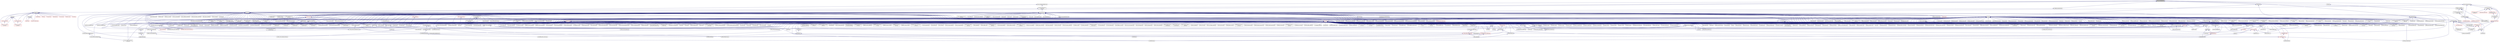 digraph "async_colocated.hpp"
{
  edge [fontname="Helvetica",fontsize="10",labelfontname="Helvetica",labelfontsize="10"];
  node [fontname="Helvetica",fontsize="10",shape=record];
  Node363 [label="async_colocated.hpp",height=0.2,width=0.4,color="black", fillcolor="grey75", style="filled", fontcolor="black"];
  Node363 -> Node364 [dir="back",color="midnightblue",fontsize="10",style="solid",fontname="Helvetica"];
  Node364 [label="async.hpp",height=0.2,width=0.4,color="black", fillcolor="white", style="filled",URL="$d4/d59/include_2async_8hpp.html"];
  Node364 -> Node365 [dir="back",color="midnightblue",fontsize="10",style="solid",fontname="Helvetica"];
  Node365 [label="allgather.cpp",height=0.2,width=0.4,color="black", fillcolor="white", style="filled",URL="$d7/d06/allgather_8cpp.html"];
  Node364 -> Node366 [dir="back",color="midnightblue",fontsize="10",style="solid",fontname="Helvetica"];
  Node366 [label="allgather_and_gate.cpp",height=0.2,width=0.4,color="black", fillcolor="white", style="filled",URL="$d1/d56/allgather__and__gate_8cpp.html"];
  Node364 -> Node367 [dir="back",color="midnightblue",fontsize="10",style="solid",fontname="Helvetica"];
  Node367 [label="apex_fibonacci.cpp",height=0.2,width=0.4,color="black", fillcolor="white", style="filled",URL="$de/de1/apex__fibonacci_8cpp.html"];
  Node364 -> Node368 [dir="back",color="midnightblue",fontsize="10",style="solid",fontname="Helvetica"];
  Node368 [label="apex_policy_engine\l_active_thread_count.cpp",height=0.2,width=0.4,color="black", fillcolor="white", style="filled",URL="$d5/d01/apex__policy__engine__active__thread__count_8cpp.html"];
  Node364 -> Node369 [dir="back",color="midnightblue",fontsize="10",style="solid",fontname="Helvetica"];
  Node369 [label="apex_policy_engine\l_events.cpp",height=0.2,width=0.4,color="black", fillcolor="white", style="filled",URL="$df/d0f/apex__policy__engine__events_8cpp.html"];
  Node364 -> Node370 [dir="back",color="midnightblue",fontsize="10",style="solid",fontname="Helvetica"];
  Node370 [label="apex_policy_engine\l_periodic.cpp",height=0.2,width=0.4,color="black", fillcolor="white", style="filled",URL="$d5/d7b/apex__policy__engine__periodic_8cpp.html"];
  Node364 -> Node371 [dir="back",color="midnightblue",fontsize="10",style="solid",fontname="Helvetica"];
  Node371 [label="nqueen.hpp",height=0.2,width=0.4,color="black", fillcolor="white", style="filled",URL="$da/dfd/stubs_2nqueen_8hpp.html"];
  Node371 -> Node372 [dir="back",color="midnightblue",fontsize="10",style="solid",fontname="Helvetica"];
  Node372 [label="nqueen.hpp",height=0.2,width=0.4,color="black", fillcolor="white", style="filled",URL="$d0/d07/nqueen_8hpp.html"];
  Node372 -> Node373 [dir="back",color="midnightblue",fontsize="10",style="solid",fontname="Helvetica"];
  Node373 [label="nqueen_client.cpp",height=0.2,width=0.4,color="black", fillcolor="white", style="filled",URL="$d3/d5e/nqueen__client_8cpp.html"];
  Node364 -> Node374 [dir="back",color="midnightblue",fontsize="10",style="solid",fontname="Helvetica"];
  Node374 [label="1d_wave_equation.cpp",height=0.2,width=0.4,color="black", fillcolor="white", style="filled",URL="$da/dab/1d__wave__equation_8cpp.html"];
  Node364 -> Node375 [dir="back",color="midnightblue",fontsize="10",style="solid",fontname="Helvetica"];
  Node375 [label="factorial.cpp",height=0.2,width=0.4,color="black", fillcolor="white", style="filled",URL="$d9/d00/factorial_8cpp.html"];
  Node364 -> Node376 [dir="back",color="midnightblue",fontsize="10",style="solid",fontname="Helvetica"];
  Node376 [label="fibonacci.cpp",height=0.2,width=0.4,color="black", fillcolor="white", style="filled",URL="$d9/d89/fibonacci_8cpp.html"];
  Node364 -> Node377 [dir="back",color="midnightblue",fontsize="10",style="solid",fontname="Helvetica"];
  Node377 [label="fibonacci_one.cpp",height=0.2,width=0.4,color="black", fillcolor="white", style="filled",URL="$d8/d78/fibonacci__one_8cpp.html"];
  Node364 -> Node378 [dir="back",color="midnightblue",fontsize="10",style="solid",fontname="Helvetica"];
  Node378 [label="print_to_console.cpp",height=0.2,width=0.4,color="black", fillcolor="white", style="filled",URL="$d7/de6/print__to__console_8cpp.html"];
  Node364 -> Node379 [dir="back",color="midnightblue",fontsize="10",style="solid",fontname="Helvetica"];
  Node379 [label="quicksort.cpp",height=0.2,width=0.4,color="black", fillcolor="white", style="filled",URL="$d3/d1e/quicksort_8cpp.html"];
  Node364 -> Node380 [dir="back",color="midnightblue",fontsize="10",style="solid",fontname="Helvetica"];
  Node380 [label="sierpinski.cpp",height=0.2,width=0.4,color="black", fillcolor="white", style="filled",URL="$d3/d7e/sierpinski_8cpp.html"];
  Node364 -> Node381 [dir="back",color="midnightblue",fontsize="10",style="solid",fontname="Helvetica"];
  Node381 [label="random_mem_access.hpp",height=0.2,width=0.4,color="black", fillcolor="white", style="filled",URL="$d3/d32/stubs_2random__mem__access_8hpp.html"];
  Node381 -> Node382 [dir="back",color="midnightblue",fontsize="10",style="solid",fontname="Helvetica"];
  Node382 [label="random_mem_access.hpp",height=0.2,width=0.4,color="black", fillcolor="white", style="filled",URL="$db/de8/random__mem__access_8hpp.html"];
  Node382 -> Node383 [dir="back",color="midnightblue",fontsize="10",style="solid",fontname="Helvetica"];
  Node383 [label="random_mem_access_client.cpp",height=0.2,width=0.4,color="black", fillcolor="white", style="filled",URL="$df/d1b/random__mem__access__client_8cpp.html"];
  Node364 -> Node384 [dir="back",color="midnightblue",fontsize="10",style="solid",fontname="Helvetica"];
  Node384 [label="interpolator.cpp",height=0.2,width=0.4,color="black", fillcolor="white", style="filled",URL="$d5/d02/interpolator_8cpp.html"];
  Node364 -> Node385 [dir="back",color="midnightblue",fontsize="10",style="solid",fontname="Helvetica"];
  Node385 [label="simple_central_tuplespace.hpp",height=0.2,width=0.4,color="black", fillcolor="white", style="filled",URL="$d0/d4b/stubs_2simple__central__tuplespace_8hpp.html"];
  Node385 -> Node386 [dir="back",color="midnightblue",fontsize="10",style="solid",fontname="Helvetica"];
  Node386 [label="simple_central_tuplespace.hpp",height=0.2,width=0.4,color="black", fillcolor="white", style="filled",URL="$d5/ddd/simple__central__tuplespace_8hpp.html"];
  Node386 -> Node387 [dir="back",color="midnightblue",fontsize="10",style="solid",fontname="Helvetica"];
  Node387 [label="simple_central_tuplespace\l_client.cpp",height=0.2,width=0.4,color="black", fillcolor="white", style="filled",URL="$d1/d7b/simple__central__tuplespace__client_8cpp.html"];
  Node364 -> Node388 [dir="back",color="midnightblue",fontsize="10",style="solid",fontname="Helvetica"];
  Node388 [label="lcos.hpp",height=0.2,width=0.4,color="black", fillcolor="white", style="filled",URL="$d5/deb/lcos_8hpp.html"];
  Node388 -> Node366 [dir="back",color="midnightblue",fontsize="10",style="solid",fontname="Helvetica"];
  Node388 -> Node389 [dir="back",color="midnightblue",fontsize="10",style="solid",fontname="Helvetica"];
  Node389 [label="apex_balance.cpp",height=0.2,width=0.4,color="black", fillcolor="white", style="filled",URL="$d4/d8e/apex__balance_8cpp.html"];
  Node388 -> Node368 [dir="back",color="midnightblue",fontsize="10",style="solid",fontname="Helvetica"];
  Node388 -> Node369 [dir="back",color="midnightblue",fontsize="10",style="solid",fontname="Helvetica"];
  Node388 -> Node370 [dir="back",color="midnightblue",fontsize="10",style="solid",fontname="Helvetica"];
  Node388 -> Node390 [dir="back",color="midnightblue",fontsize="10",style="solid",fontname="Helvetica"];
  Node390 [label="heartbeat.cpp",height=0.2,width=0.4,color="black", fillcolor="white", style="filled",URL="$d8/d98/heartbeat_8cpp.html"];
  Node388 -> Node391 [dir="back",color="midnightblue",fontsize="10",style="solid",fontname="Helvetica"];
  Node391 [label="hello_world_component.hpp",height=0.2,width=0.4,color="black", fillcolor="white", style="filled",URL="$df/df0/hello__world__component_8hpp.html"];
  Node391 -> Node392 [dir="back",color="midnightblue",fontsize="10",style="solid",fontname="Helvetica"];
  Node392 [label="hello_world_client.cpp",height=0.2,width=0.4,color="black", fillcolor="white", style="filled",URL="$d5/da6/hello__world__client_8cpp.html"];
  Node391 -> Node393 [dir="back",color="midnightblue",fontsize="10",style="solid",fontname="Helvetica"];
  Node393 [label="hello_world_component.cpp",height=0.2,width=0.4,color="black", fillcolor="white", style="filled",URL="$d8/daa/hello__world__component_8cpp.html"];
  Node388 -> Node394 [dir="back",color="midnightblue",fontsize="10",style="solid",fontname="Helvetica"];
  Node394 [label="row.hpp",height=0.2,width=0.4,color="black", fillcolor="white", style="filled",URL="$dc/d69/row_8hpp.html"];
  Node394 -> Node395 [dir="back",color="midnightblue",fontsize="10",style="solid",fontname="Helvetica"];
  Node395 [label="grid.hpp",height=0.2,width=0.4,color="red", fillcolor="white", style="filled",URL="$dc/d8a/grid_8hpp.html"];
  Node395 -> Node396 [dir="back",color="midnightblue",fontsize="10",style="solid",fontname="Helvetica"];
  Node396 [label="jacobi.cpp",height=0.2,width=0.4,color="black", fillcolor="white", style="filled",URL="$d2/d27/jacobi_8cpp.html"];
  Node395 -> Node397 [dir="back",color="midnightblue",fontsize="10",style="solid",fontname="Helvetica"];
  Node397 [label="solver.hpp",height=0.2,width=0.4,color="red", fillcolor="white", style="filled",URL="$db/d9a/server_2solver_8hpp.html"];
  Node397 -> Node399 [dir="back",color="midnightblue",fontsize="10",style="solid",fontname="Helvetica"];
  Node399 [label="solver.cpp",height=0.2,width=0.4,color="black", fillcolor="white", style="filled",URL="$d6/d94/solver_8cpp.html"];
  Node395 -> Node400 [dir="back",color="midnightblue",fontsize="10",style="solid",fontname="Helvetica"];
  Node400 [label="grid.cpp",height=0.2,width=0.4,color="black", fillcolor="white", style="filled",URL="$d6/d1b/jacobi__component_2grid_8cpp.html"];
  Node394 -> Node401 [dir="back",color="midnightblue",fontsize="10",style="solid",fontname="Helvetica"];
  Node401 [label="stencil_iterator.hpp",height=0.2,width=0.4,color="black", fillcolor="white", style="filled",URL="$dc/d5c/server_2stencil__iterator_8hpp.html"];
  Node401 -> Node397 [dir="back",color="midnightblue",fontsize="10",style="solid",fontname="Helvetica"];
  Node401 -> Node402 [dir="back",color="midnightblue",fontsize="10",style="solid",fontname="Helvetica"];
  Node402 [label="stencil_iterator.cpp",height=0.2,width=0.4,color="black", fillcolor="white", style="filled",URL="$d6/de1/server_2stencil__iterator_8cpp.html"];
  Node401 -> Node403 [dir="back",color="midnightblue",fontsize="10",style="solid",fontname="Helvetica"];
  Node403 [label="stencil_iterator.cpp",height=0.2,width=0.4,color="black", fillcolor="white", style="filled",URL="$d7/d71/stencil__iterator_8cpp.html"];
  Node394 -> Node400 [dir="back",color="midnightblue",fontsize="10",style="solid",fontname="Helvetica"];
  Node388 -> Node404 [dir="back",color="midnightblue",fontsize="10",style="solid",fontname="Helvetica"];
  Node404 [label="stencil_iterator.hpp",height=0.2,width=0.4,color="black", fillcolor="white", style="filled",URL="$d4/dc8/stencil__iterator_8hpp.html"];
  Node404 -> Node397 [dir="back",color="midnightblue",fontsize="10",style="solid",fontname="Helvetica"];
  Node404 -> Node401 [dir="back",color="midnightblue",fontsize="10",style="solid",fontname="Helvetica"];
  Node404 -> Node403 [dir="back",color="midnightblue",fontsize="10",style="solid",fontname="Helvetica"];
  Node388 -> Node401 [dir="back",color="midnightblue",fontsize="10",style="solid",fontname="Helvetica"];
  Node388 -> Node405 [dir="back",color="midnightblue",fontsize="10",style="solid",fontname="Helvetica"];
  Node405 [label="jacobi_hpx.cpp",height=0.2,width=0.4,color="black", fillcolor="white", style="filled",URL="$d8/d72/jacobi__hpx_8cpp.html"];
  Node388 -> Node406 [dir="back",color="midnightblue",fontsize="10",style="solid",fontname="Helvetica"];
  Node406 [label="jacobi_nonuniform_hpx.cpp",height=0.2,width=0.4,color="black", fillcolor="white", style="filled",URL="$de/d56/jacobi__nonuniform__hpx_8cpp.html"];
  Node388 -> Node407 [dir="back",color="midnightblue",fontsize="10",style="solid",fontname="Helvetica"];
  Node407 [label="enumerate_threads.cpp",height=0.2,width=0.4,color="black", fillcolor="white", style="filled",URL="$d3/dd4/enumerate__threads_8cpp.html"];
  Node388 -> Node408 [dir="back",color="midnightblue",fontsize="10",style="solid",fontname="Helvetica"];
  Node408 [label="fibonacci_await.cpp",height=0.2,width=0.4,color="black", fillcolor="white", style="filled",URL="$dc/d1c/fibonacci__await_8cpp.html"];
  Node388 -> Node409 [dir="back",color="midnightblue",fontsize="10",style="solid",fontname="Helvetica"];
  Node409 [label="fibonacci_dataflow.cpp",height=0.2,width=0.4,color="black", fillcolor="white", style="filled",URL="$df/d3d/fibonacci__dataflow_8cpp.html"];
  Node388 -> Node410 [dir="back",color="midnightblue",fontsize="10",style="solid",fontname="Helvetica"];
  Node410 [label="fibonacci_futures.cpp",height=0.2,width=0.4,color="black", fillcolor="white", style="filled",URL="$d6/de3/fibonacci__futures_8cpp.html"];
  Node388 -> Node411 [dir="back",color="midnightblue",fontsize="10",style="solid",fontname="Helvetica"];
  Node411 [label="fibonacci_futures_distributed.cpp",height=0.2,width=0.4,color="black", fillcolor="white", style="filled",URL="$d1/dc9/fibonacci__futures__distributed_8cpp.html"];
  Node388 -> Node412 [dir="back",color="midnightblue",fontsize="10",style="solid",fontname="Helvetica"];
  Node412 [label="fractals.cpp",height=0.2,width=0.4,color="black", fillcolor="white", style="filled",URL="$d8/d58/fractals_8cpp.html"];
  Node388 -> Node413 [dir="back",color="midnightblue",fontsize="10",style="solid",fontname="Helvetica"];
  Node413 [label="fractals_executor.cpp",height=0.2,width=0.4,color="black", fillcolor="white", style="filled",URL="$d9/da9/fractals__executor_8cpp.html"];
  Node388 -> Node414 [dir="back",color="midnightblue",fontsize="10",style="solid",fontname="Helvetica"];
  Node414 [label="fractals_struct.cpp",height=0.2,width=0.4,color="black", fillcolor="white", style="filled",URL="$d8/d2f/fractals__struct_8cpp.html"];
  Node388 -> Node415 [dir="back",color="midnightblue",fontsize="10",style="solid",fontname="Helvetica"];
  Node415 [label="hello_world.cpp",height=0.2,width=0.4,color="black", fillcolor="white", style="filled",URL="$d0/d67/hello__world_8cpp.html"];
  Node388 -> Node416 [dir="back",color="midnightblue",fontsize="10",style="solid",fontname="Helvetica"];
  Node416 [label="latch_local.cpp",height=0.2,width=0.4,color="black", fillcolor="white", style="filled",URL="$dd/dd3/latch__local_8cpp.html"];
  Node388 -> Node417 [dir="back",color="midnightblue",fontsize="10",style="solid",fontname="Helvetica"];
  Node417 [label="latch_remote.cpp",height=0.2,width=0.4,color="black", fillcolor="white", style="filled",URL="$df/d59/latch__remote_8cpp.html"];
  Node388 -> Node418 [dir="back",color="midnightblue",fontsize="10",style="solid",fontname="Helvetica"];
  Node418 [label="local_channel.cpp",height=0.2,width=0.4,color="black", fillcolor="white", style="filled",URL="$d0/d3e/local__channel_8cpp.html"];
  Node388 -> Node419 [dir="back",color="midnightblue",fontsize="10",style="solid",fontname="Helvetica"];
  Node419 [label="pingpong.cpp",height=0.2,width=0.4,color="black", fillcolor="white", style="filled",URL="$dd/d4d/pingpong_8cpp.html"];
  Node388 -> Node420 [dir="back",color="midnightblue",fontsize="10",style="solid",fontname="Helvetica"];
  Node420 [label="shared_mutex.cpp",height=0.2,width=0.4,color="black", fillcolor="white", style="filled",URL="$da/d0b/shared__mutex_8cpp.html"];
  Node388 -> Node421 [dir="back",color="midnightblue",fontsize="10",style="solid",fontname="Helvetica"];
  Node421 [label="wait_composition.cpp",height=0.2,width=0.4,color="black", fillcolor="white", style="filled",URL="$d6/d13/wait__composition_8cpp.html"];
  Node388 -> Node422 [dir="back",color="midnightblue",fontsize="10",style="solid",fontname="Helvetica"];
  Node422 [label="sheneos_compare.cpp",height=0.2,width=0.4,color="black", fillcolor="white", style="filled",URL="$dc/d11/sheneos__compare_8cpp.html"];
  Node388 -> Node423 [dir="back",color="midnightblue",fontsize="10",style="solid",fontname="Helvetica"];
  Node423 [label="spell_check_file.cpp",height=0.2,width=0.4,color="black", fillcolor="white", style="filled",URL="$df/df7/spell__check__file_8cpp.html"];
  Node388 -> Node424 [dir="back",color="midnightblue",fontsize="10",style="solid",fontname="Helvetica"];
  Node424 [label="spell_check_simple.cpp",height=0.2,width=0.4,color="black", fillcolor="white", style="filled",URL="$dd/d54/spell__check__simple_8cpp.html"];
  Node388 -> Node387 [dir="back",color="midnightblue",fontsize="10",style="solid",fontname="Helvetica"];
  Node388 -> Node425 [dir="back",color="midnightblue",fontsize="10",style="solid",fontname="Helvetica"];
  Node425 [label="hpx.hpp",height=0.2,width=0.4,color="red", fillcolor="white", style="filled",URL="$d0/daa/hpx_8hpp.html"];
  Node425 -> Node426 [dir="back",color="midnightblue",fontsize="10",style="solid",fontname="Helvetica"];
  Node426 [label="1d_stencil_1.cpp",height=0.2,width=0.4,color="black", fillcolor="white", style="filled",URL="$d2/db1/1d__stencil__1_8cpp.html"];
  Node425 -> Node427 [dir="back",color="midnightblue",fontsize="10",style="solid",fontname="Helvetica"];
  Node427 [label="1d_stencil_2.cpp",height=0.2,width=0.4,color="black", fillcolor="white", style="filled",URL="$d3/dd1/1d__stencil__2_8cpp.html"];
  Node425 -> Node428 [dir="back",color="midnightblue",fontsize="10",style="solid",fontname="Helvetica"];
  Node428 [label="1d_stencil_3.cpp",height=0.2,width=0.4,color="black", fillcolor="white", style="filled",URL="$db/d19/1d__stencil__3_8cpp.html"];
  Node425 -> Node429 [dir="back",color="midnightblue",fontsize="10",style="solid",fontname="Helvetica"];
  Node429 [label="1d_stencil_4.cpp",height=0.2,width=0.4,color="black", fillcolor="white", style="filled",URL="$d1/d7d/1d__stencil__4_8cpp.html"];
  Node425 -> Node430 [dir="back",color="midnightblue",fontsize="10",style="solid",fontname="Helvetica"];
  Node430 [label="1d_stencil_4_parallel.cpp",height=0.2,width=0.4,color="black", fillcolor="white", style="filled",URL="$d6/d05/1d__stencil__4__parallel_8cpp.html"];
  Node425 -> Node431 [dir="back",color="midnightblue",fontsize="10",style="solid",fontname="Helvetica"];
  Node431 [label="1d_stencil_4_repart.cpp",height=0.2,width=0.4,color="black", fillcolor="white", style="filled",URL="$d0/d6b/1d__stencil__4__repart_8cpp.html"];
  Node425 -> Node432 [dir="back",color="midnightblue",fontsize="10",style="solid",fontname="Helvetica"];
  Node432 [label="1d_stencil_4_throttle.cpp",height=0.2,width=0.4,color="black", fillcolor="white", style="filled",URL="$d6/de5/1d__stencil__4__throttle_8cpp.html"];
  Node425 -> Node433 [dir="back",color="midnightblue",fontsize="10",style="solid",fontname="Helvetica"];
  Node433 [label="1d_stencil_5.cpp",height=0.2,width=0.4,color="black", fillcolor="white", style="filled",URL="$d7/d2a/1d__stencil__5_8cpp.html"];
  Node425 -> Node434 [dir="back",color="midnightblue",fontsize="10",style="solid",fontname="Helvetica"];
  Node434 [label="1d_stencil_6.cpp",height=0.2,width=0.4,color="black", fillcolor="white", style="filled",URL="$db/de7/1d__stencil__6_8cpp.html"];
  Node425 -> Node435 [dir="back",color="midnightblue",fontsize="10",style="solid",fontname="Helvetica"];
  Node435 [label="1d_stencil_7.cpp",height=0.2,width=0.4,color="black", fillcolor="white", style="filled",URL="$d4/d5a/1d__stencil__7_8cpp.html"];
  Node425 -> Node436 [dir="back",color="midnightblue",fontsize="10",style="solid",fontname="Helvetica"];
  Node436 [label="1d_stencil_8.cpp",height=0.2,width=0.4,color="black", fillcolor="white", style="filled",URL="$df/de0/1d__stencil__8_8cpp.html"];
  Node425 -> Node437 [dir="back",color="midnightblue",fontsize="10",style="solid",fontname="Helvetica"];
  Node437 [label="accumulator.cpp",height=0.2,width=0.4,color="black", fillcolor="white", style="filled",URL="$d1/d81/accumulator_8cpp.html"];
  Node425 -> Node438 [dir="back",color="midnightblue",fontsize="10",style="solid",fontname="Helvetica"];
  Node438 [label="accumulator.hpp",height=0.2,width=0.4,color="black", fillcolor="white", style="filled",URL="$d4/d9d/server_2accumulator_8hpp.html"];
  Node438 -> Node437 [dir="back",color="midnightblue",fontsize="10",style="solid",fontname="Helvetica"];
  Node438 -> Node439 [dir="back",color="midnightblue",fontsize="10",style="solid",fontname="Helvetica"];
  Node439 [label="accumulator.hpp",height=0.2,width=0.4,color="red", fillcolor="white", style="filled",URL="$d8/d5e/accumulator_8hpp.html"];
  Node425 -> Node441 [dir="back",color="midnightblue",fontsize="10",style="solid",fontname="Helvetica"];
  Node441 [label="template_function_accumulator.hpp",height=0.2,width=0.4,color="black", fillcolor="white", style="filled",URL="$d7/da6/server_2template__function__accumulator_8hpp.html"];
  Node441 -> Node442 [dir="back",color="midnightblue",fontsize="10",style="solid",fontname="Helvetica"];
  Node442 [label="template_function_accumulator.cpp",height=0.2,width=0.4,color="black", fillcolor="white", style="filled",URL="$d5/d02/template__function__accumulator_8cpp.html"];
  Node441 -> Node443 [dir="back",color="midnightblue",fontsize="10",style="solid",fontname="Helvetica"];
  Node443 [label="template_function_accumulator.hpp",height=0.2,width=0.4,color="red", fillcolor="white", style="filled",URL="$d3/de9/template__function__accumulator_8hpp.html"];
  Node425 -> Node445 [dir="back",color="midnightblue",fontsize="10",style="solid",fontname="Helvetica"];
  Node445 [label="template_accumulator.cpp",height=0.2,width=0.4,color="black", fillcolor="white", style="filled",URL="$d0/d4a/template__accumulator_8cpp.html"];
  Node425 -> Node442 [dir="back",color="midnightblue",fontsize="10",style="solid",fontname="Helvetica"];
  Node425 -> Node443 [dir="back",color="midnightblue",fontsize="10",style="solid",fontname="Helvetica"];
  Node425 -> Node446 [dir="back",color="midnightblue",fontsize="10",style="solid",fontname="Helvetica"];
  Node446 [label="allgather_module.cpp",height=0.2,width=0.4,color="black", fillcolor="white", style="filled",URL="$df/de4/allgather__module_8cpp.html"];
  Node425 -> Node365 [dir="back",color="midnightblue",fontsize="10",style="solid",fontname="Helvetica"];
  Node425 -> Node366 [dir="back",color="midnightblue",fontsize="10",style="solid",fontname="Helvetica"];
  Node425 -> Node447 [dir="back",color="midnightblue",fontsize="10",style="solid",fontname="Helvetica"];
  Node447 [label="ag_client.cpp",height=0.2,width=0.4,color="black", fillcolor="white", style="filled",URL="$d4/d5d/ag__client_8cpp.html"];
  Node425 -> Node448 [dir="back",color="midnightblue",fontsize="10",style="solid",fontname="Helvetica"];
  Node448 [label="hpx_thread_phase.cpp",height=0.2,width=0.4,color="black", fillcolor="white", style="filled",URL="$d5/dca/hpx__thread__phase_8cpp.html"];
  Node425 -> Node449 [dir="back",color="midnightblue",fontsize="10",style="solid",fontname="Helvetica"];
  Node449 [label="os_thread_num.cpp",height=0.2,width=0.4,color="black", fillcolor="white", style="filled",URL="$d2/dfb/os__thread__num_8cpp.html"];
  Node425 -> Node450 [dir="back",color="midnightblue",fontsize="10",style="solid",fontname="Helvetica"];
  Node450 [label="cancelable_action.cpp",height=0.2,width=0.4,color="black", fillcolor="white", style="filled",URL="$d5/d0c/cancelable__action_8cpp.html"];
  Node425 -> Node451 [dir="back",color="midnightblue",fontsize="10",style="solid",fontname="Helvetica"];
  Node451 [label="cancelable_action.hpp",height=0.2,width=0.4,color="black", fillcolor="white", style="filled",URL="$d5/d4d/server_2cancelable__action_8hpp.html"];
  Node451 -> Node450 [dir="back",color="midnightblue",fontsize="10",style="solid",fontname="Helvetica"];
  Node451 -> Node452 [dir="back",color="midnightblue",fontsize="10",style="solid",fontname="Helvetica"];
  Node452 [label="cancelable_action.hpp",height=0.2,width=0.4,color="black", fillcolor="white", style="filled",URL="$d0/da3/stubs_2cancelable__action_8hpp.html"];
  Node452 -> Node453 [dir="back",color="midnightblue",fontsize="10",style="solid",fontname="Helvetica"];
  Node453 [label="cancelable_action.hpp",height=0.2,width=0.4,color="black", fillcolor="white", style="filled",URL="$d6/d28/cancelable__action_8hpp.html"];
  Node453 -> Node454 [dir="back",color="midnightblue",fontsize="10",style="solid",fontname="Helvetica"];
  Node454 [label="cancelable_action_client.cpp",height=0.2,width=0.4,color="black", fillcolor="white", style="filled",URL="$d1/db8/cancelable__action__client_8cpp.html"];
  Node425 -> Node452 [dir="back",color="midnightblue",fontsize="10",style="solid",fontname="Helvetica"];
  Node425 -> Node454 [dir="back",color="midnightblue",fontsize="10",style="solid",fontname="Helvetica"];
  Node425 -> Node455 [dir="back",color="midnightblue",fontsize="10",style="solid",fontname="Helvetica"];
  Node455 [label="cublas_matmul.cpp",height=0.2,width=0.4,color="black", fillcolor="white", style="filled",URL="$dd/d84/cublas__matmul_8cpp.html"];
  Node425 -> Node456 [dir="back",color="midnightblue",fontsize="10",style="solid",fontname="Helvetica"];
  Node456 [label="win_perf_counters.cpp",height=0.2,width=0.4,color="black", fillcolor="white", style="filled",URL="$d8/d11/win__perf__counters_8cpp.html"];
  Node425 -> Node457 [dir="back",color="midnightblue",fontsize="10",style="solid",fontname="Helvetica"];
  Node457 [label="win_perf_counters.hpp",height=0.2,width=0.4,color="black", fillcolor="white", style="filled",URL="$d5/da7/win__perf__counters_8hpp.html"];
  Node425 -> Node391 [dir="back",color="midnightblue",fontsize="10",style="solid",fontname="Helvetica"];
  Node425 -> Node458 [dir="back",color="midnightblue",fontsize="10",style="solid",fontname="Helvetica"];
  Node458 [label="interpolate1d.cpp",height=0.2,width=0.4,color="black", fillcolor="white", style="filled",URL="$d0/d05/interpolate1d_8cpp.html"];
  Node425 -> Node459 [dir="back",color="midnightblue",fontsize="10",style="solid",fontname="Helvetica"];
  Node459 [label="partition.hpp",height=0.2,width=0.4,color="black", fillcolor="white", style="filled",URL="$d0/d7a/examples_2interpolate1d_2interpolate1d_2partition_8hpp.html"];
  Node459 -> Node458 [dir="back",color="midnightblue",fontsize="10",style="solid",fontname="Helvetica"];
  Node459 -> Node460 [dir="back",color="midnightblue",fontsize="10",style="solid",fontname="Helvetica"];
  Node460 [label="interpolate1d.hpp",height=0.2,width=0.4,color="red", fillcolor="white", style="filled",URL="$d4/dc7/interpolate1d_8hpp.html"];
  Node460 -> Node458 [dir="back",color="midnightblue",fontsize="10",style="solid",fontname="Helvetica"];
  Node425 -> Node462 [dir="back",color="midnightblue",fontsize="10",style="solid",fontname="Helvetica"];
  Node462 [label="partition.hpp",height=0.2,width=0.4,color="black", fillcolor="white", style="filled",URL="$d0/dff/examples_2interpolate1d_2interpolate1d_2server_2partition_8hpp.html"];
  Node462 -> Node459 [dir="back",color="midnightblue",fontsize="10",style="solid",fontname="Helvetica"];
  Node462 -> Node463 [dir="back",color="midnightblue",fontsize="10",style="solid",fontname="Helvetica"];
  Node463 [label="partition.cpp",height=0.2,width=0.4,color="black", fillcolor="white", style="filled",URL="$d0/d4f/examples_2interpolate1d_2interpolate1d_2server_2partition_8cpp.html"];
  Node425 -> Node460 [dir="back",color="midnightblue",fontsize="10",style="solid",fontname="Helvetica"];
  Node425 -> Node464 [dir="back",color="midnightblue",fontsize="10",style="solid",fontname="Helvetica"];
  Node464 [label="read_values.cpp",height=0.2,width=0.4,color="black", fillcolor="white", style="filled",URL="$d0/d8c/interpolate1d_2interpolate1d_2read__values_8cpp.html"];
  Node425 -> Node463 [dir="back",color="midnightblue",fontsize="10",style="solid",fontname="Helvetica"];
  Node425 -> Node396 [dir="back",color="midnightblue",fontsize="10",style="solid",fontname="Helvetica"];
  Node425 -> Node400 [dir="back",color="midnightblue",fontsize="10",style="solid",fontname="Helvetica"];
  Node425 -> Node465 [dir="back",color="midnightblue",fontsize="10",style="solid",fontname="Helvetica"];
  Node465 [label="row.cpp",height=0.2,width=0.4,color="black", fillcolor="white", style="filled",URL="$d3/d86/server_2row_8cpp.html"];
  Node425 -> Node399 [dir="back",color="midnightblue",fontsize="10",style="solid",fontname="Helvetica"];
  Node425 -> Node402 [dir="back",color="midnightblue",fontsize="10",style="solid",fontname="Helvetica"];
  Node425 -> Node403 [dir="back",color="midnightblue",fontsize="10",style="solid",fontname="Helvetica"];
  Node425 -> Node466 [dir="back",color="midnightblue",fontsize="10",style="solid",fontname="Helvetica"];
  Node466 [label="jacobi.cpp",height=0.2,width=0.4,color="black", fillcolor="white", style="filled",URL="$d3/d44/smp_2jacobi_8cpp.html"];
  Node425 -> Node405 [dir="back",color="midnightblue",fontsize="10",style="solid",fontname="Helvetica"];
  Node425 -> Node467 [dir="back",color="midnightblue",fontsize="10",style="solid",fontname="Helvetica"];
  Node467 [label="jacobi_nonuniform.cpp",height=0.2,width=0.4,color="black", fillcolor="white", style="filled",URL="$dd/ddc/jacobi__nonuniform_8cpp.html"];
  Node425 -> Node406 [dir="back",color="midnightblue",fontsize="10",style="solid",fontname="Helvetica"];
  Node425 -> Node468 [dir="back",color="midnightblue",fontsize="10",style="solid",fontname="Helvetica"];
  Node468 [label="nqueen.cpp",height=0.2,width=0.4,color="black", fillcolor="white", style="filled",URL="$db/dca/nqueen_8cpp.html"];
  Node425 -> Node469 [dir="back",color="midnightblue",fontsize="10",style="solid",fontname="Helvetica"];
  Node469 [label="nqueen.hpp",height=0.2,width=0.4,color="black", fillcolor="white", style="filled",URL="$de/d58/server_2nqueen_8hpp.html"];
  Node469 -> Node468 [dir="back",color="midnightblue",fontsize="10",style="solid",fontname="Helvetica"];
  Node469 -> Node371 [dir="back",color="midnightblue",fontsize="10",style="solid",fontname="Helvetica"];
  Node425 -> Node373 [dir="back",color="midnightblue",fontsize="10",style="solid",fontname="Helvetica"];
  Node425 -> Node470 [dir="back",color="midnightblue",fontsize="10",style="solid",fontname="Helvetica"];
  Node470 [label="sine.cpp",height=0.2,width=0.4,color="black", fillcolor="white", style="filled",URL="$d3/d0d/server_2sine_8cpp.html"];
  Node425 -> Node471 [dir="back",color="midnightblue",fontsize="10",style="solid",fontname="Helvetica"];
  Node471 [label="sine.hpp",height=0.2,width=0.4,color="black", fillcolor="white", style="filled",URL="$d8/dac/sine_8hpp.html"];
  Node471 -> Node470 [dir="back",color="midnightblue",fontsize="10",style="solid",fontname="Helvetica"];
  Node471 -> Node472 [dir="back",color="midnightblue",fontsize="10",style="solid",fontname="Helvetica"];
  Node472 [label="sine.cpp",height=0.2,width=0.4,color="black", fillcolor="white", style="filled",URL="$d5/dd8/sine_8cpp.html"];
  Node425 -> Node472 [dir="back",color="midnightblue",fontsize="10",style="solid",fontname="Helvetica"];
  Node425 -> Node473 [dir="back",color="midnightblue",fontsize="10",style="solid",fontname="Helvetica"];
  Node473 [label="sine_client.cpp",height=0.2,width=0.4,color="black", fillcolor="white", style="filled",URL="$db/d62/sine__client_8cpp.html"];
  Node425 -> Node474 [dir="back",color="midnightblue",fontsize="10",style="solid",fontname="Helvetica"];
  Node474 [label="qt.cpp",height=0.2,width=0.4,color="black", fillcolor="white", style="filled",URL="$df/d90/qt_8cpp.html"];
  Node425 -> Node475 [dir="back",color="midnightblue",fontsize="10",style="solid",fontname="Helvetica"];
  Node475 [label="queue_client.cpp",height=0.2,width=0.4,color="black", fillcolor="white", style="filled",URL="$d7/d96/queue__client_8cpp.html"];
  Node425 -> Node476 [dir="back",color="midnightblue",fontsize="10",style="solid",fontname="Helvetica"];
  Node476 [label="customize_async.cpp",height=0.2,width=0.4,color="black", fillcolor="white", style="filled",URL="$d0/d82/customize__async_8cpp.html"];
  Node425 -> Node477 [dir="back",color="midnightblue",fontsize="10",style="solid",fontname="Helvetica"];
  Node477 [label="data_actions.cpp",height=0.2,width=0.4,color="black", fillcolor="white", style="filled",URL="$dc/d68/data__actions_8cpp.html"];
  Node425 -> Node478 [dir="back",color="midnightblue",fontsize="10",style="solid",fontname="Helvetica"];
  Node478 [label="error_handling.cpp",height=0.2,width=0.4,color="black", fillcolor="white", style="filled",URL="$d9/d96/error__handling_8cpp.html"];
  Node425 -> Node479 [dir="back",color="midnightblue",fontsize="10",style="solid",fontname="Helvetica"];
  Node479 [label="event_synchronization.cpp",height=0.2,width=0.4,color="black", fillcolor="white", style="filled",URL="$d0/d35/event__synchronization_8cpp.html"];
  Node425 -> Node375 [dir="back",color="midnightblue",fontsize="10",style="solid",fontname="Helvetica"];
  Node425 -> Node480 [dir="back",color="midnightblue",fontsize="10",style="solid",fontname="Helvetica"];
  Node480 [label="file_serialization.cpp",height=0.2,width=0.4,color="black", fillcolor="white", style="filled",URL="$de/d58/file__serialization_8cpp.html"];
  Node425 -> Node481 [dir="back",color="midnightblue",fontsize="10",style="solid",fontname="Helvetica"];
  Node481 [label="init_globally.cpp",height=0.2,width=0.4,color="black", fillcolor="white", style="filled",URL="$d6/dad/init__globally_8cpp.html"];
  Node425 -> Node482 [dir="back",color="midnightblue",fontsize="10",style="solid",fontname="Helvetica"];
  Node482 [label="interest_calculator.cpp",height=0.2,width=0.4,color="black", fillcolor="white", style="filled",URL="$d2/d86/interest__calculator_8cpp.html"];
  Node425 -> Node483 [dir="back",color="midnightblue",fontsize="10",style="solid",fontname="Helvetica"];
  Node483 [label="non_atomic_rma.cpp",height=0.2,width=0.4,color="black", fillcolor="white", style="filled",URL="$d7/d8b/non__atomic__rma_8cpp.html"];
  Node425 -> Node484 [dir="back",color="midnightblue",fontsize="10",style="solid",fontname="Helvetica"];
  Node484 [label="partitioned_vector\l_spmd_foreach.cpp",height=0.2,width=0.4,color="black", fillcolor="white", style="filled",URL="$db/d7c/partitioned__vector__spmd__foreach_8cpp.html"];
  Node425 -> Node485 [dir="back",color="midnightblue",fontsize="10",style="solid",fontname="Helvetica"];
  Node485 [label="pipeline1.cpp",height=0.2,width=0.4,color="black", fillcolor="white", style="filled",URL="$d5/d77/pipeline1_8cpp.html"];
  Node425 -> Node379 [dir="back",color="midnightblue",fontsize="10",style="solid",fontname="Helvetica"];
  Node425 -> Node486 [dir="back",color="midnightblue",fontsize="10",style="solid",fontname="Helvetica"];
  Node486 [label="receive_buffer.cpp",height=0.2,width=0.4,color="black", fillcolor="white", style="filled",URL="$d7/d10/receive__buffer_8cpp.html"];
  Node425 -> Node487 [dir="back",color="midnightblue",fontsize="10",style="solid",fontname="Helvetica"];
  Node487 [label="safe_object.cpp",height=0.2,width=0.4,color="black", fillcolor="white", style="filled",URL="$dd/d52/safe__object_8cpp.html"];
  Node425 -> Node488 [dir="back",color="midnightblue",fontsize="10",style="solid",fontname="Helvetica"];
  Node488 [label="sort_by_key_demo.cpp",height=0.2,width=0.4,color="black", fillcolor="white", style="filled",URL="$da/d20/sort__by__key__demo_8cpp.html"];
  Node425 -> Node489 [dir="back",color="midnightblue",fontsize="10",style="solid",fontname="Helvetica"];
  Node489 [label="timed_wake.cpp",height=0.2,width=0.4,color="black", fillcolor="white", style="filled",URL="$d8/df9/timed__wake_8cpp.html"];
  Node425 -> Node490 [dir="back",color="midnightblue",fontsize="10",style="solid",fontname="Helvetica"];
  Node490 [label="vector_counting_dotproduct.cpp",height=0.2,width=0.4,color="black", fillcolor="white", style="filled",URL="$df/de9/vector__counting__dotproduct_8cpp.html"];
  Node425 -> Node491 [dir="back",color="midnightblue",fontsize="10",style="solid",fontname="Helvetica"];
  Node491 [label="vector_zip_dotproduct.cpp",height=0.2,width=0.4,color="black", fillcolor="white", style="filled",URL="$dc/d18/vector__zip__dotproduct_8cpp.html"];
  Node425 -> Node492 [dir="back",color="midnightblue",fontsize="10",style="solid",fontname="Helvetica"];
  Node492 [label="zerocopy_rdma.cpp",height=0.2,width=0.4,color="black", fillcolor="white", style="filled",URL="$d1/dad/zerocopy__rdma_8cpp.html"];
  Node425 -> Node493 [dir="back",color="midnightblue",fontsize="10",style="solid",fontname="Helvetica"];
  Node493 [label="random_mem_access.cpp",height=0.2,width=0.4,color="black", fillcolor="white", style="filled",URL="$d1/d51/random__mem__access_8cpp.html"];
  Node425 -> Node494 [dir="back",color="midnightblue",fontsize="10",style="solid",fontname="Helvetica"];
  Node494 [label="random_mem_access.hpp",height=0.2,width=0.4,color="black", fillcolor="white", style="filled",URL="$d0/d19/server_2random__mem__access_8hpp.html"];
  Node494 -> Node493 [dir="back",color="midnightblue",fontsize="10",style="solid",fontname="Helvetica"];
  Node494 -> Node381 [dir="back",color="midnightblue",fontsize="10",style="solid",fontname="Helvetica"];
  Node425 -> Node383 [dir="back",color="midnightblue",fontsize="10",style="solid",fontname="Helvetica"];
  Node425 -> Node495 [dir="back",color="midnightblue",fontsize="10",style="solid",fontname="Helvetica"];
  Node495 [label="oversubscribing_resource\l_partitioner.cpp",height=0.2,width=0.4,color="black", fillcolor="white", style="filled",URL="$dd/dee/oversubscribing__resource__partitioner_8cpp.html"];
  Node425 -> Node496 [dir="back",color="midnightblue",fontsize="10",style="solid",fontname="Helvetica"];
  Node496 [label="simple_resource_partitioner.cpp",height=0.2,width=0.4,color="black", fillcolor="white", style="filled",URL="$d5/df9/simple__resource__partitioner_8cpp.html"];
  Node425 -> Node497 [dir="back",color="midnightblue",fontsize="10",style="solid",fontname="Helvetica"];
  Node497 [label="dimension.hpp",height=0.2,width=0.4,color="red", fillcolor="white", style="filled",URL="$d6/d39/sheneos_2sheneos_2dimension_8hpp.html"];
  Node497 -> Node502 [dir="back",color="midnightblue",fontsize="10",style="solid",fontname="Helvetica"];
  Node502 [label="partition3d.hpp",height=0.2,width=0.4,color="black", fillcolor="white", style="filled",URL="$dd/dbf/server_2partition3d_8hpp.html"];
  Node502 -> Node503 [dir="back",color="midnightblue",fontsize="10",style="solid",fontname="Helvetica"];
  Node503 [label="partition3d.hpp",height=0.2,width=0.4,color="black", fillcolor="white", style="filled",URL="$d1/d50/partition3d_8hpp.html"];
  Node503 -> Node384 [dir="back",color="midnightblue",fontsize="10",style="solid",fontname="Helvetica"];
  Node503 -> Node504 [dir="back",color="midnightblue",fontsize="10",style="solid",fontname="Helvetica"];
  Node504 [label="interpolator.hpp",height=0.2,width=0.4,color="red", fillcolor="white", style="filled",URL="$dc/d3b/interpolator_8hpp.html"];
  Node504 -> Node384 [dir="back",color="midnightblue",fontsize="10",style="solid",fontname="Helvetica"];
  Node504 -> Node422 [dir="back",color="midnightblue",fontsize="10",style="solid",fontname="Helvetica"];
  Node504 -> Node506 [dir="back",color="midnightblue",fontsize="10",style="solid",fontname="Helvetica"];
  Node506 [label="sheneos_test.cpp",height=0.2,width=0.4,color="black", fillcolor="white", style="filled",URL="$d4/d6e/sheneos__test_8cpp.html"];
  Node502 -> Node501 [dir="back",color="midnightblue",fontsize="10",style="solid",fontname="Helvetica"];
  Node501 [label="partition3d.cpp",height=0.2,width=0.4,color="black", fillcolor="white", style="filled",URL="$de/d70/partition3d_8cpp.html"];
  Node425 -> Node384 [dir="back",color="midnightblue",fontsize="10",style="solid",fontname="Helvetica"];
  Node425 -> Node503 [dir="back",color="midnightblue",fontsize="10",style="solid",fontname="Helvetica"];
  Node425 -> Node502 [dir="back",color="midnightblue",fontsize="10",style="solid",fontname="Helvetica"];
  Node425 -> Node504 [dir="back",color="midnightblue",fontsize="10",style="solid",fontname="Helvetica"];
  Node425 -> Node507 [dir="back",color="midnightblue",fontsize="10",style="solid",fontname="Helvetica"];
  Node507 [label="configuration.hpp",height=0.2,width=0.4,color="red", fillcolor="white", style="filled",URL="$dc/d0a/configuration_8hpp.html"];
  Node507 -> Node504 [dir="back",color="midnightblue",fontsize="10",style="solid",fontname="Helvetica"];
  Node425 -> Node500 [dir="back",color="midnightblue",fontsize="10",style="solid",fontname="Helvetica"];
  Node500 [label="read_values.cpp",height=0.2,width=0.4,color="black", fillcolor="white", style="filled",URL="$d7/da4/sheneos_2sheneos_2read__values_8cpp.html"];
  Node425 -> Node501 [dir="back",color="midnightblue",fontsize="10",style="solid",fontname="Helvetica"];
  Node425 -> Node506 [dir="back",color="midnightblue",fontsize="10",style="solid",fontname="Helvetica"];
  Node425 -> Node509 [dir="back",color="midnightblue",fontsize="10",style="solid",fontname="Helvetica"];
  Node509 [label="startup_shutdown.cpp",height=0.2,width=0.4,color="black", fillcolor="white", style="filled",URL="$d3/dfc/server_2startup__shutdown_8cpp.html"];
  Node425 -> Node510 [dir="back",color="midnightblue",fontsize="10",style="solid",fontname="Helvetica"];
  Node510 [label="startup_shutdown.cpp",height=0.2,width=0.4,color="black", fillcolor="white", style="filled",URL="$d0/ddb/startup__shutdown_8cpp.html"];
  Node425 -> Node511 [dir="back",color="midnightblue",fontsize="10",style="solid",fontname="Helvetica"];
  Node511 [label="spin.cpp",height=0.2,width=0.4,color="black", fillcolor="white", style="filled",URL="$d7/df2/spin_8cpp.html"];
  Node425 -> Node512 [dir="back",color="midnightblue",fontsize="10",style="solid",fontname="Helvetica"];
  Node512 [label="throttle.cpp",height=0.2,width=0.4,color="black", fillcolor="white", style="filled",URL="$de/d56/server_2throttle_8cpp.html"];
  Node425 -> Node513 [dir="back",color="midnightblue",fontsize="10",style="solid",fontname="Helvetica"];
  Node513 [label="throttle.hpp",height=0.2,width=0.4,color="black", fillcolor="white", style="filled",URL="$db/dc9/server_2throttle_8hpp.html"];
  Node513 -> Node512 [dir="back",color="midnightblue",fontsize="10",style="solid",fontname="Helvetica"];
  Node513 -> Node514 [dir="back",color="midnightblue",fontsize="10",style="solid",fontname="Helvetica"];
  Node514 [label="throttle.hpp",height=0.2,width=0.4,color="black", fillcolor="white", style="filled",URL="$d5/dec/stubs_2throttle_8hpp.html"];
  Node514 -> Node515 [dir="back",color="midnightblue",fontsize="10",style="solid",fontname="Helvetica"];
  Node515 [label="throttle.hpp",height=0.2,width=0.4,color="black", fillcolor="white", style="filled",URL="$d2/d2e/throttle_8hpp.html"];
  Node515 -> Node516 [dir="back",color="midnightblue",fontsize="10",style="solid",fontname="Helvetica"];
  Node516 [label="throttle.cpp",height=0.2,width=0.4,color="black", fillcolor="white", style="filled",URL="$db/d02/throttle_8cpp.html"];
  Node515 -> Node517 [dir="back",color="midnightblue",fontsize="10",style="solid",fontname="Helvetica"];
  Node517 [label="throttle_client.cpp",height=0.2,width=0.4,color="black", fillcolor="white", style="filled",URL="$d0/db7/throttle__client_8cpp.html"];
  Node425 -> Node514 [dir="back",color="midnightblue",fontsize="10",style="solid",fontname="Helvetica"];
  Node425 -> Node516 [dir="back",color="midnightblue",fontsize="10",style="solid",fontname="Helvetica"];
  Node425 -> Node515 [dir="back",color="midnightblue",fontsize="10",style="solid",fontname="Helvetica"];
  Node425 -> Node518 [dir="back",color="midnightblue",fontsize="10",style="solid",fontname="Helvetica"];
  Node518 [label="transpose_await.cpp",height=0.2,width=0.4,color="black", fillcolor="white", style="filled",URL="$de/d68/transpose__await_8cpp.html"];
  Node425 -> Node519 [dir="back",color="midnightblue",fontsize="10",style="solid",fontname="Helvetica"];
  Node519 [label="transpose_block.cpp",height=0.2,width=0.4,color="black", fillcolor="white", style="filled",URL="$d0/de1/transpose__block_8cpp.html"];
  Node425 -> Node520 [dir="back",color="midnightblue",fontsize="10",style="solid",fontname="Helvetica"];
  Node520 [label="transpose_block_numa.cpp",height=0.2,width=0.4,color="black", fillcolor="white", style="filled",URL="$dd/d3b/transpose__block__numa_8cpp.html"];
  Node425 -> Node521 [dir="back",color="midnightblue",fontsize="10",style="solid",fontname="Helvetica"];
  Node521 [label="transpose_serial.cpp",height=0.2,width=0.4,color="black", fillcolor="white", style="filled",URL="$db/d74/transpose__serial_8cpp.html"];
  Node425 -> Node522 [dir="back",color="midnightblue",fontsize="10",style="solid",fontname="Helvetica"];
  Node522 [label="transpose_serial_block.cpp",height=0.2,width=0.4,color="black", fillcolor="white", style="filled",URL="$d8/daa/transpose__serial__block_8cpp.html"];
  Node425 -> Node523 [dir="back",color="midnightblue",fontsize="10",style="solid",fontname="Helvetica"];
  Node523 [label="transpose_serial_vector.cpp",height=0.2,width=0.4,color="black", fillcolor="white", style="filled",URL="$d4/d04/transpose__serial__vector_8cpp.html"];
  Node425 -> Node524 [dir="back",color="midnightblue",fontsize="10",style="solid",fontname="Helvetica"];
  Node524 [label="transpose_smp.cpp",height=0.2,width=0.4,color="black", fillcolor="white", style="filled",URL="$d2/d99/transpose__smp_8cpp.html"];
  Node425 -> Node525 [dir="back",color="midnightblue",fontsize="10",style="solid",fontname="Helvetica"];
  Node525 [label="transpose_smp_block.cpp",height=0.2,width=0.4,color="black", fillcolor="white", style="filled",URL="$da/d4d/transpose__smp__block_8cpp.html"];
  Node425 -> Node526 [dir="back",color="midnightblue",fontsize="10",style="solid",fontname="Helvetica"];
  Node526 [label="simple_central_tuplespace.hpp",height=0.2,width=0.4,color="black", fillcolor="white", style="filled",URL="$db/d69/server_2simple__central__tuplespace_8hpp.html"];
  Node526 -> Node527 [dir="back",color="midnightblue",fontsize="10",style="solid",fontname="Helvetica"];
  Node527 [label="simple_central_tuplespace.cpp",height=0.2,width=0.4,color="black", fillcolor="white", style="filled",URL="$d3/dec/simple__central__tuplespace_8cpp.html"];
  Node526 -> Node385 [dir="back",color="midnightblue",fontsize="10",style="solid",fontname="Helvetica"];
  Node425 -> Node528 [dir="back",color="midnightblue",fontsize="10",style="solid",fontname="Helvetica"];
  Node528 [label="tuples_warehouse.hpp",height=0.2,width=0.4,color="black", fillcolor="white", style="filled",URL="$da/de6/tuples__warehouse_8hpp.html"];
  Node528 -> Node526 [dir="back",color="midnightblue",fontsize="10",style="solid",fontname="Helvetica"];
  Node425 -> Node527 [dir="back",color="midnightblue",fontsize="10",style="solid",fontname="Helvetica"];
  Node425 -> Node529 [dir="back",color="midnightblue",fontsize="10",style="solid",fontname="Helvetica"];
  Node529 [label="hpx_runtime.cpp",height=0.2,width=0.4,color="black", fillcolor="white", style="filled",URL="$d7/d1e/hpx__runtime_8cpp.html"];
  Node425 -> Node530 [dir="back",color="midnightblue",fontsize="10",style="solid",fontname="Helvetica"];
  Node530 [label="synchronize.cpp",height=0.2,width=0.4,color="black", fillcolor="white", style="filled",URL="$da/da2/synchronize_8cpp.html"];
  Node425 -> Node531 [dir="back",color="midnightblue",fontsize="10",style="solid",fontname="Helvetica"];
  Node531 [label="agas_cache_timings.cpp",height=0.2,width=0.4,color="black", fillcolor="white", style="filled",URL="$dd/d37/agas__cache__timings_8cpp.html"];
  Node425 -> Node532 [dir="back",color="midnightblue",fontsize="10",style="solid",fontname="Helvetica"];
  Node532 [label="async_overheads.cpp",height=0.2,width=0.4,color="black", fillcolor="white", style="filled",URL="$de/da6/async__overheads_8cpp.html"];
  Node425 -> Node533 [dir="back",color="midnightblue",fontsize="10",style="solid",fontname="Helvetica"];
  Node533 [label="coroutines_call_overhead.cpp",height=0.2,width=0.4,color="black", fillcolor="white", style="filled",URL="$da/d1e/coroutines__call__overhead_8cpp.html"];
  Node425 -> Node534 [dir="back",color="midnightblue",fontsize="10",style="solid",fontname="Helvetica"];
  Node534 [label="foreach_scaling.cpp",height=0.2,width=0.4,color="black", fillcolor="white", style="filled",URL="$d4/d94/foreach__scaling_8cpp.html"];
  Node425 -> Node535 [dir="back",color="midnightblue",fontsize="10",style="solid",fontname="Helvetica"];
  Node535 [label="function_object_wrapper\l_overhead.cpp",height=0.2,width=0.4,color="black", fillcolor="white", style="filled",URL="$d5/d6f/function__object__wrapper__overhead_8cpp.html"];
  Node425 -> Node536 [dir="back",color="midnightblue",fontsize="10",style="solid",fontname="Helvetica"];
  Node536 [label="hpx_homogeneous_timed\l_task_spawn_executors.cpp",height=0.2,width=0.4,color="black", fillcolor="white", style="filled",URL="$d1/d3b/hpx__homogeneous__timed__task__spawn__executors_8cpp.html"];
  Node425 -> Node537 [dir="back",color="midnightblue",fontsize="10",style="solid",fontname="Helvetica"];
  Node537 [label="htts2_hpx.cpp",height=0.2,width=0.4,color="black", fillcolor="white", style="filled",URL="$d2/daf/htts2__hpx_8cpp.html"];
  Node425 -> Node538 [dir="back",color="midnightblue",fontsize="10",style="solid",fontname="Helvetica"];
  Node538 [label="partitioned_vector\l_foreach.cpp",height=0.2,width=0.4,color="black", fillcolor="white", style="filled",URL="$df/d5f/partitioned__vector__foreach_8cpp.html"];
  Node425 -> Node539 [dir="back",color="midnightblue",fontsize="10",style="solid",fontname="Helvetica"];
  Node539 [label="serialization_overhead.cpp",height=0.2,width=0.4,color="black", fillcolor="white", style="filled",URL="$d3/df8/serialization__overhead_8cpp.html"];
  Node425 -> Node540 [dir="back",color="midnightblue",fontsize="10",style="solid",fontname="Helvetica"];
  Node540 [label="sizeof.cpp",height=0.2,width=0.4,color="black", fillcolor="white", style="filled",URL="$d3/d0f/sizeof_8cpp.html"];
  Node425 -> Node541 [dir="back",color="midnightblue",fontsize="10",style="solid",fontname="Helvetica"];
  Node541 [label="skynet.cpp",height=0.2,width=0.4,color="black", fillcolor="white", style="filled",URL="$d0/dc3/skynet_8cpp.html"];
  Node425 -> Node542 [dir="back",color="midnightblue",fontsize="10",style="solid",fontname="Helvetica"];
  Node542 [label="stencil3_iterators.cpp",height=0.2,width=0.4,color="black", fillcolor="white", style="filled",URL="$db/d9e/stencil3__iterators_8cpp.html"];
  Node425 -> Node543 [dir="back",color="midnightblue",fontsize="10",style="solid",fontname="Helvetica"];
  Node543 [label="stream.cpp",height=0.2,width=0.4,color="black", fillcolor="white", style="filled",URL="$da/d5f/stream_8cpp.html"];
  Node425 -> Node544 [dir="back",color="midnightblue",fontsize="10",style="solid",fontname="Helvetica"];
  Node544 [label="timed_task_spawn.cpp",height=0.2,width=0.4,color="black", fillcolor="white", style="filled",URL="$df/de1/timed__task__spawn_8cpp.html"];
  Node425 -> Node545 [dir="back",color="midnightblue",fontsize="10",style="solid",fontname="Helvetica"];
  Node545 [label="transform_reduce_binary\l_scaling.cpp",height=0.2,width=0.4,color="black", fillcolor="white", style="filled",URL="$d1/dae/transform__reduce__binary__scaling_8cpp.html"];
  Node425 -> Node546 [dir="back",color="midnightblue",fontsize="10",style="solid",fontname="Helvetica"];
  Node546 [label="transform_reduce_scaling.cpp",height=0.2,width=0.4,color="black", fillcolor="white", style="filled",URL="$db/d2a/transform__reduce__scaling_8cpp.html"];
  Node425 -> Node547 [dir="back",color="midnightblue",fontsize="10",style="solid",fontname="Helvetica"];
  Node547 [label="minmax_element_performance.cpp",height=0.2,width=0.4,color="black", fillcolor="white", style="filled",URL="$d9/d93/minmax__element__performance_8cpp.html"];
  Node425 -> Node548 [dir="back",color="midnightblue",fontsize="10",style="solid",fontname="Helvetica"];
  Node548 [label="barrier_performance.cpp",height=0.2,width=0.4,color="black", fillcolor="white", style="filled",URL="$d6/d6c/barrier__performance_8cpp.html"];
  Node425 -> Node549 [dir="back",color="midnightblue",fontsize="10",style="solid",fontname="Helvetica"];
  Node549 [label="network_storage.cpp",height=0.2,width=0.4,color="black", fillcolor="white", style="filled",URL="$db/daa/network__storage_8cpp.html"];
  Node425 -> Node550 [dir="back",color="midnightblue",fontsize="10",style="solid",fontname="Helvetica"];
  Node550 [label="simple_profiler.hpp",height=0.2,width=0.4,color="black", fillcolor="white", style="filled",URL="$d8/d02/simple__profiler_8hpp.html"];
  Node550 -> Node549 [dir="back",color="midnightblue",fontsize="10",style="solid",fontname="Helvetica"];
  Node425 -> Node551 [dir="back",color="midnightblue",fontsize="10",style="solid",fontname="Helvetica"];
  Node551 [label="osu_bcast.cpp",height=0.2,width=0.4,color="black", fillcolor="white", style="filled",URL="$d3/dca/osu__bcast_8cpp.html"];
  Node425 -> Node552 [dir="back",color="midnightblue",fontsize="10",style="solid",fontname="Helvetica"];
  Node552 [label="osu_bibw.cpp",height=0.2,width=0.4,color="black", fillcolor="white", style="filled",URL="$d2/d04/osu__bibw_8cpp.html"];
  Node425 -> Node553 [dir="back",color="midnightblue",fontsize="10",style="solid",fontname="Helvetica"];
  Node553 [label="osu_bw.cpp",height=0.2,width=0.4,color="black", fillcolor="white", style="filled",URL="$d4/d20/osu__bw_8cpp.html"];
  Node425 -> Node554 [dir="back",color="midnightblue",fontsize="10",style="solid",fontname="Helvetica"];
  Node554 [label="osu_latency.cpp",height=0.2,width=0.4,color="black", fillcolor="white", style="filled",URL="$df/d58/osu__latency_8cpp.html"];
  Node425 -> Node555 [dir="back",color="midnightblue",fontsize="10",style="solid",fontname="Helvetica"];
  Node555 [label="osu_multi_lat.cpp",height=0.2,width=0.4,color="black", fillcolor="white", style="filled",URL="$d7/d91/osu__multi__lat_8cpp.html"];
  Node425 -> Node556 [dir="back",color="midnightblue",fontsize="10",style="solid",fontname="Helvetica"];
  Node556 [label="osu_scatter.cpp",height=0.2,width=0.4,color="black", fillcolor="white", style="filled",URL="$d4/d4c/osu__scatter_8cpp.html"];
  Node425 -> Node557 [dir="back",color="midnightblue",fontsize="10",style="solid",fontname="Helvetica"];
  Node557 [label="pingpong_performance.cpp",height=0.2,width=0.4,color="black", fillcolor="white", style="filled",URL="$de/d03/pingpong__performance_8cpp.html"];
  Node425 -> Node558 [dir="back",color="midnightblue",fontsize="10",style="solid",fontname="Helvetica"];
  Node558 [label="benchmark_is_heap.cpp",height=0.2,width=0.4,color="black", fillcolor="white", style="filled",URL="$da/d4f/benchmark__is__heap_8cpp.html"];
  Node425 -> Node559 [dir="back",color="midnightblue",fontsize="10",style="solid",fontname="Helvetica"];
  Node559 [label="benchmark_is_heap_until.cpp",height=0.2,width=0.4,color="black", fillcolor="white", style="filled",URL="$dc/df5/benchmark__is__heap__until_8cpp.html"];
  Node425 -> Node560 [dir="back",color="midnightblue",fontsize="10",style="solid",fontname="Helvetica"];
  Node560 [label="benchmark_merge.cpp",height=0.2,width=0.4,color="black", fillcolor="white", style="filled",URL="$dd/d49/benchmark__merge_8cpp.html"];
  Node425 -> Node561 [dir="back",color="midnightblue",fontsize="10",style="solid",fontname="Helvetica"];
  Node561 [label="benchmark_partition.cpp",height=0.2,width=0.4,color="black", fillcolor="white", style="filled",URL="$d9/d88/benchmark__partition_8cpp.html"];
  Node425 -> Node562 [dir="back",color="midnightblue",fontsize="10",style="solid",fontname="Helvetica"];
  Node562 [label="benchmark_partition\l_copy.cpp",height=0.2,width=0.4,color="black", fillcolor="white", style="filled",URL="$d3/d0e/benchmark__partition__copy_8cpp.html"];
  Node425 -> Node563 [dir="back",color="midnightblue",fontsize="10",style="solid",fontname="Helvetica"];
  Node563 [label="benchmark_unique_copy.cpp",height=0.2,width=0.4,color="black", fillcolor="white", style="filled",URL="$d9/d53/benchmark__unique__copy_8cpp.html"];
  Node425 -> Node564 [dir="back",color="midnightblue",fontsize="10",style="solid",fontname="Helvetica"];
  Node564 [label="action_move_semantics.cpp",height=0.2,width=0.4,color="black", fillcolor="white", style="filled",URL="$d4/db3/action__move__semantics_8cpp.html"];
  Node425 -> Node565 [dir="back",color="midnightblue",fontsize="10",style="solid",fontname="Helvetica"];
  Node565 [label="movable_objects.cpp",height=0.2,width=0.4,color="black", fillcolor="white", style="filled",URL="$d8/d65/movable__objects_8cpp.html"];
  Node425 -> Node566 [dir="back",color="midnightblue",fontsize="10",style="solid",fontname="Helvetica"];
  Node566 [label="duplicate_id_registration\l_1596.cpp",height=0.2,width=0.4,color="black", fillcolor="white", style="filled",URL="$db/d8d/duplicate__id__registration__1596_8cpp.html"];
  Node425 -> Node567 [dir="back",color="midnightblue",fontsize="10",style="solid",fontname="Helvetica"];
  Node567 [label="pass_by_value_id_type\l_action.cpp",height=0.2,width=0.4,color="black", fillcolor="white", style="filled",URL="$d0/de6/pass__by__value__id__type__action_8cpp.html"];
  Node425 -> Node568 [dir="back",color="midnightblue",fontsize="10",style="solid",fontname="Helvetica"];
  Node568 [label="register_with_basename\l_1804.cpp",height=0.2,width=0.4,color="black", fillcolor="white", style="filled",URL="$db/d95/register__with__basename__1804_8cpp.html"];
  Node425 -> Node569 [dir="back",color="midnightblue",fontsize="10",style="solid",fontname="Helvetica"];
  Node569 [label="send_gid_keep_component\l_1624.cpp",height=0.2,width=0.4,color="black", fillcolor="white", style="filled",URL="$d9/d49/send__gid__keep__component__1624_8cpp.html"];
  Node425 -> Node570 [dir="back",color="midnightblue",fontsize="10",style="solid",fontname="Helvetica"];
  Node570 [label="algorithms.cc",height=0.2,width=0.4,color="black", fillcolor="white", style="filled",URL="$d5/d1b/algorithms_8cc.html"];
  Node425 -> Node571 [dir="back",color="midnightblue",fontsize="10",style="solid",fontname="Helvetica"];
  Node571 [label="matrix_hpx.hh",height=0.2,width=0.4,color="black", fillcolor="white", style="filled",URL="$d5/d89/matrix__hpx_8hh.html"];
  Node571 -> Node572 [dir="back",color="midnightblue",fontsize="10",style="solid",fontname="Helvetica"];
  Node572 [label="block_matrix.hh",height=0.2,width=0.4,color="red", fillcolor="white", style="filled",URL="$dc/de8/block__matrix_8hh.html"];
  Node572 -> Node570 [dir="back",color="midnightblue",fontsize="10",style="solid",fontname="Helvetica"];
  Node572 -> Node576 [dir="back",color="midnightblue",fontsize="10",style="solid",fontname="Helvetica"];
  Node576 [label="block_matrix.cc",height=0.2,width=0.4,color="black", fillcolor="white", style="filled",URL="$de/d88/block__matrix_8cc.html"];
  Node572 -> Node575 [dir="back",color="midnightblue",fontsize="10",style="solid",fontname="Helvetica"];
  Node575 [label="tests.cc",height=0.2,width=0.4,color="black", fillcolor="white", style="filled",URL="$d6/d96/tests_8cc.html"];
  Node571 -> Node570 [dir="back",color="midnightblue",fontsize="10",style="solid",fontname="Helvetica"];
  Node571 -> Node574 [dir="back",color="midnightblue",fontsize="10",style="solid",fontname="Helvetica"];
  Node574 [label="matrix_hpx.cc",height=0.2,width=0.4,color="black", fillcolor="white", style="filled",URL="$d7/d32/matrix__hpx_8cc.html"];
  Node425 -> Node572 [dir="back",color="midnightblue",fontsize="10",style="solid",fontname="Helvetica"];
  Node425 -> Node576 [dir="back",color="midnightblue",fontsize="10",style="solid",fontname="Helvetica"];
  Node425 -> Node577 [dir="back",color="midnightblue",fontsize="10",style="solid",fontname="Helvetica"];
  Node577 [label="main.cc",height=0.2,width=0.4,color="black", fillcolor="white", style="filled",URL="$d9/d0f/main_8cc.html"];
  Node425 -> Node578 [dir="back",color="midnightblue",fontsize="10",style="solid",fontname="Helvetica"];
  Node578 [label="matrix.cc",height=0.2,width=0.4,color="black", fillcolor="white", style="filled",URL="$d7/dea/matrix_8cc.html"];
  Node425 -> Node574 [dir="back",color="midnightblue",fontsize="10",style="solid",fontname="Helvetica"];
  Node425 -> Node575 [dir="back",color="midnightblue",fontsize="10",style="solid",fontname="Helvetica"];
  Node425 -> Node579 [dir="back",color="midnightblue",fontsize="10",style="solid",fontname="Helvetica"];
  Node579 [label="client_1950.cpp",height=0.2,width=0.4,color="black", fillcolor="white", style="filled",URL="$d0/d79/client__1950_8cpp.html"];
  Node425 -> Node580 [dir="back",color="midnightblue",fontsize="10",style="solid",fontname="Helvetica"];
  Node580 [label="commandline_options\l_1437.cpp",height=0.2,width=0.4,color="black", fillcolor="white", style="filled",URL="$d5/dbd/commandline__options__1437_8cpp.html"];
  Node425 -> Node581 [dir="back",color="midnightblue",fontsize="10",style="solid",fontname="Helvetica"];
  Node581 [label="moveonly_constructor\l_arguments_1405.cpp",height=0.2,width=0.4,color="black", fillcolor="white", style="filled",URL="$d3/dcf/moveonly__constructor__arguments__1405_8cpp.html"];
  Node425 -> Node582 [dir="back",color="midnightblue",fontsize="10",style="solid",fontname="Helvetica"];
  Node582 [label="partitioned_vector\l_2201.cpp",height=0.2,width=0.4,color="black", fillcolor="white", style="filled",URL="$dc/d39/partitioned__vector__2201_8cpp.html"];
  Node425 -> Node583 [dir="back",color="midnightblue",fontsize="10",style="solid",fontname="Helvetica"];
  Node583 [label="dynamic_counters_loaded\l_1508.cpp",height=0.2,width=0.4,color="black", fillcolor="white", style="filled",URL="$db/d58/dynamic__counters__loaded__1508_8cpp.html"];
  Node425 -> Node584 [dir="back",color="midnightblue",fontsize="10",style="solid",fontname="Helvetica"];
  Node584 [label="id_type_ref_counting\l_1032.cpp",height=0.2,width=0.4,color="black", fillcolor="white", style="filled",URL="$d8/dfd/id__type__ref__counting__1032_8cpp.html"];
  Node425 -> Node585 [dir="back",color="midnightblue",fontsize="10",style="solid",fontname="Helvetica"];
  Node585 [label="lost_output_2236.cpp",height=0.2,width=0.4,color="black", fillcolor="white", style="filled",URL="$db/dd0/lost__output__2236_8cpp.html"];
  Node425 -> Node586 [dir="back",color="midnightblue",fontsize="10",style="solid",fontname="Helvetica"];
  Node586 [label="no_output_1173.cpp",height=0.2,width=0.4,color="black", fillcolor="white", style="filled",URL="$de/d67/no__output__1173_8cpp.html"];
  Node425 -> Node587 [dir="back",color="midnightblue",fontsize="10",style="solid",fontname="Helvetica"];
  Node587 [label="after_588.cpp",height=0.2,width=0.4,color="black", fillcolor="white", style="filled",URL="$dc/dc0/after__588_8cpp.html"];
  Node425 -> Node588 [dir="back",color="midnightblue",fontsize="10",style="solid",fontname="Helvetica"];
  Node588 [label="async_callback_with\l_bound_callback.cpp",height=0.2,width=0.4,color="black", fillcolor="white", style="filled",URL="$d2/dae/async__callback__with__bound__callback_8cpp.html"];
  Node425 -> Node589 [dir="back",color="midnightblue",fontsize="10",style="solid",fontname="Helvetica"];
  Node589 [label="async_unwrap_1037.cpp",height=0.2,width=0.4,color="black", fillcolor="white", style="filled",URL="$d4/d13/async__unwrap__1037_8cpp.html"];
  Node425 -> Node590 [dir="back",color="midnightblue",fontsize="10",style="solid",fontname="Helvetica"];
  Node590 [label="barrier_hang.cpp",height=0.2,width=0.4,color="black", fillcolor="white", style="filled",URL="$dd/d8b/barrier__hang_8cpp.html"];
  Node425 -> Node591 [dir="back",color="midnightblue",fontsize="10",style="solid",fontname="Helvetica"];
  Node591 [label="call_promise_get_gid\l_more_than_once.cpp",height=0.2,width=0.4,color="black", fillcolor="white", style="filled",URL="$d4/dd8/call__promise__get__gid__more__than__once_8cpp.html"];
  Node425 -> Node592 [dir="back",color="midnightblue",fontsize="10",style="solid",fontname="Helvetica"];
  Node592 [label="channel_register_as\l_2722.cpp",height=0.2,width=0.4,color="black", fillcolor="white", style="filled",URL="$d4/d98/channel__register__as__2722_8cpp.html"];
  Node425 -> Node593 [dir="back",color="midnightblue",fontsize="10",style="solid",fontname="Helvetica"];
  Node593 [label="dataflow_action_2008.cpp",height=0.2,width=0.4,color="black", fillcolor="white", style="filled",URL="$da/dad/dataflow__action__2008_8cpp.html"];
  Node425 -> Node594 [dir="back",color="midnightblue",fontsize="10",style="solid",fontname="Helvetica"];
  Node594 [label="dataflow_const_functor\l_773.cpp",height=0.2,width=0.4,color="black", fillcolor="white", style="filled",URL="$d3/df2/dataflow__const__functor__773_8cpp.html"];
  Node425 -> Node595 [dir="back",color="midnightblue",fontsize="10",style="solid",fontname="Helvetica"];
  Node595 [label="dataflow_future_swap.cpp",height=0.2,width=0.4,color="black", fillcolor="white", style="filled",URL="$dc/d8c/dataflow__future__swap_8cpp.html"];
  Node425 -> Node596 [dir="back",color="midnightblue",fontsize="10",style="solid",fontname="Helvetica"];
  Node596 [label="dataflow_future_swap2.cpp",height=0.2,width=0.4,color="black", fillcolor="white", style="filled",URL="$d1/db3/dataflow__future__swap2_8cpp.html"];
  Node425 -> Node597 [dir="back",color="midnightblue",fontsize="10",style="solid",fontname="Helvetica"];
  Node597 [label="dataflow_launch_775.cpp",height=0.2,width=0.4,color="black", fillcolor="white", style="filled",URL="$d7/d0d/dataflow__launch__775_8cpp.html"];
  Node425 -> Node598 [dir="back",color="midnightblue",fontsize="10",style="solid",fontname="Helvetica"];
  Node598 [label="dataflow_recursion\l_1613.cpp",height=0.2,width=0.4,color="black", fillcolor="white", style="filled",URL="$d0/d1f/dataflow__recursion__1613_8cpp.html"];
  Node425 -> Node599 [dir="back",color="midnightblue",fontsize="10",style="solid",fontname="Helvetica"];
  Node599 [label="dataflow_using_774.cpp",height=0.2,width=0.4,color="black", fillcolor="white", style="filled",URL="$d7/dfa/dataflow__using__774_8cpp.html"];
  Node425 -> Node600 [dir="back",color="midnightblue",fontsize="10",style="solid",fontname="Helvetica"];
  Node600 [label="exception_from_continuation\l_1613.cpp",height=0.2,width=0.4,color="black", fillcolor="white", style="filled",URL="$db/d28/exception__from__continuation__1613_8cpp.html"];
  Node425 -> Node601 [dir="back",color="midnightblue",fontsize="10",style="solid",fontname="Helvetica"];
  Node601 [label="fail_future_2667.cpp",height=0.2,width=0.4,color="black", fillcolor="white", style="filled",URL="$db/d7e/fail__future__2667_8cpp.html"];
  Node425 -> Node602 [dir="back",color="midnightblue",fontsize="10",style="solid",fontname="Helvetica"];
  Node602 [label="future_2667.cpp",height=0.2,width=0.4,color="black", fillcolor="white", style="filled",URL="$d2/dfd/future__2667_8cpp.html"];
  Node425 -> Node603 [dir="back",color="midnightblue",fontsize="10",style="solid",fontname="Helvetica"];
  Node603 [label="future_790.cpp",height=0.2,width=0.4,color="black", fillcolor="white", style="filled",URL="$de/d3d/future__790_8cpp.html"];
  Node425 -> Node604 [dir="back",color="midnightblue",fontsize="10",style="solid",fontname="Helvetica"];
  Node604 [label="future_unwrap_1182.cpp",height=0.2,width=0.4,color="black", fillcolor="white", style="filled",URL="$df/d7a/future__unwrap__1182_8cpp.html"];
  Node425 -> Node605 [dir="back",color="midnightblue",fontsize="10",style="solid",fontname="Helvetica"];
  Node605 [label="future_unwrap_878.cpp",height=0.2,width=0.4,color="black", fillcolor="white", style="filled",URL="$d9/ddf/future__unwrap__878_8cpp.html"];
  Node425 -> Node606 [dir="back",color="midnightblue",fontsize="10",style="solid",fontname="Helvetica"];
  Node606 [label="ignore_while_locked\l_1485.cpp",height=0.2,width=0.4,color="black", fillcolor="white", style="filled",URL="$db/d24/ignore__while__locked__1485_8cpp.html"];
  Node425 -> Node607 [dir="back",color="midnightblue",fontsize="10",style="solid",fontname="Helvetica"];
  Node607 [label="lifetime_588.cpp",height=0.2,width=0.4,color="black", fillcolor="white", style="filled",URL="$d7/dca/lifetime__588_8cpp.html"];
  Node425 -> Node608 [dir="back",color="midnightblue",fontsize="10",style="solid",fontname="Helvetica"];
  Node608 [label="lifetime_588_1.cpp",height=0.2,width=0.4,color="black", fillcolor="white", style="filled",URL="$de/d75/lifetime__588__1_8cpp.html"];
  Node425 -> Node609 [dir="back",color="midnightblue",fontsize="10",style="solid",fontname="Helvetica"];
  Node609 [label="multiple_gather_ops\l_2001.cpp",height=0.2,width=0.4,color="black", fillcolor="white", style="filled",URL="$d3/d95/multiple__gather__ops__2001_8cpp.html"];
  Node425 -> Node610 [dir="back",color="midnightblue",fontsize="10",style="solid",fontname="Helvetica"];
  Node610 [label="promise_1620.cpp",height=0.2,width=0.4,color="black", fillcolor="white", style="filled",URL="$d2/d67/promise__1620_8cpp.html"];
  Node425 -> Node611 [dir="back",color="midnightblue",fontsize="10",style="solid",fontname="Helvetica"];
  Node611 [label="promise_leak_996.cpp",height=0.2,width=0.4,color="black", fillcolor="white", style="filled",URL="$d0/d7e/promise__leak__996_8cpp.html"];
  Node425 -> Node612 [dir="back",color="midnightblue",fontsize="10",style="solid",fontname="Helvetica"];
  Node612 [label="receive_buffer_1733.cpp",height=0.2,width=0.4,color="black", fillcolor="white", style="filled",URL="$d1/d0e/receive__buffer__1733_8cpp.html"];
  Node425 -> Node613 [dir="back",color="midnightblue",fontsize="10",style="solid",fontname="Helvetica"];
  Node613 [label="safely_destroy_promise\l_1481.cpp",height=0.2,width=0.4,color="black", fillcolor="white", style="filled",URL="$dd/d62/safely__destroy__promise__1481_8cpp.html"];
  Node425 -> Node614 [dir="back",color="midnightblue",fontsize="10",style="solid",fontname="Helvetica"];
  Node614 [label="set_hpx_limit_798.cpp",height=0.2,width=0.4,color="black", fillcolor="white", style="filled",URL="$d2/dfb/set__hpx__limit__798_8cpp.html"];
  Node425 -> Node615 [dir="back",color="midnightblue",fontsize="10",style="solid",fontname="Helvetica"];
  Node615 [label="shared_mutex_1702.cpp",height=0.2,width=0.4,color="black", fillcolor="white", style="filled",URL="$d2/d66/shared__mutex__1702_8cpp.html"];
  Node425 -> Node616 [dir="back",color="midnightblue",fontsize="10",style="solid",fontname="Helvetica"];
  Node616 [label="shared_stated_leaked\l_1211.cpp",height=0.2,width=0.4,color="black", fillcolor="white", style="filled",URL="$dc/dce/shared__stated__leaked__1211_8cpp.html"];
  Node425 -> Node617 [dir="back",color="midnightblue",fontsize="10",style="solid",fontname="Helvetica"];
  Node617 [label="split_future_2246.cpp",height=0.2,width=0.4,color="black", fillcolor="white", style="filled",URL="$db/d2b/split__future__2246_8cpp.html"];
  Node425 -> Node618 [dir="back",color="midnightblue",fontsize="10",style="solid",fontname="Helvetica"];
  Node618 [label="wait_all_hang_1946.cpp",height=0.2,width=0.4,color="black", fillcolor="white", style="filled",URL="$d5/d69/wait__all__hang__1946_8cpp.html"];
  Node425 -> Node619 [dir="back",color="midnightblue",fontsize="10",style="solid",fontname="Helvetica"];
  Node619 [label="wait_for_1751.cpp",height=0.2,width=0.4,color="black", fillcolor="white", style="filled",URL="$d9/d48/wait__for__1751_8cpp.html"];
  Node425 -> Node620 [dir="back",color="midnightblue",fontsize="10",style="solid",fontname="Helvetica"];
  Node620 [label="when_all_vectors_1623.cpp",height=0.2,width=0.4,color="black", fillcolor="white", style="filled",URL="$dd/d2e/when__all__vectors__1623_8cpp.html"];
  Node425 -> Node621 [dir="back",color="midnightblue",fontsize="10",style="solid",fontname="Helvetica"];
  Node621 [label="multiple_init.cpp",height=0.2,width=0.4,color="black", fillcolor="white", style="filled",URL="$df/d43/multiple__init_8cpp.html"];
  Node425 -> Node622 [dir="back",color="midnightblue",fontsize="10",style="solid",fontname="Helvetica"];
  Node622 [label="is_executor_1691.cpp",height=0.2,width=0.4,color="black", fillcolor="white", style="filled",URL="$d2/d1e/is__executor__1691_8cpp.html"];
  Node425 -> Node623 [dir="back",color="midnightblue",fontsize="10",style="solid",fontname="Helvetica"];
  Node623 [label="for_each_annotated\l_function.cpp",height=0.2,width=0.4,color="black", fillcolor="white", style="filled",URL="$d5/dbf/for__each__annotated__function_8cpp.html"];
  Node425 -> Node624 [dir="back",color="midnightblue",fontsize="10",style="solid",fontname="Helvetica"];
  Node624 [label="for_loop_2281.cpp",height=0.2,width=0.4,color="black", fillcolor="white", style="filled",URL="$de/d36/for__loop__2281_8cpp.html"];
  Node425 -> Node625 [dir="back",color="midnightblue",fontsize="10",style="solid",fontname="Helvetica"];
  Node625 [label="minimal_findend.cpp",height=0.2,width=0.4,color="black", fillcolor="white", style="filled",URL="$da/d34/minimal__findend_8cpp.html"];
  Node425 -> Node626 [dir="back",color="midnightblue",fontsize="10",style="solid",fontname="Helvetica"];
  Node626 [label="scan_different_inits.cpp",height=0.2,width=0.4,color="black", fillcolor="white", style="filled",URL="$d6/d4b/scan__different__inits_8cpp.html"];
  Node425 -> Node627 [dir="back",color="midnightblue",fontsize="10",style="solid",fontname="Helvetica"];
  Node627 [label="scan_non_commutative.cpp",height=0.2,width=0.4,color="black", fillcolor="white", style="filled",URL="$d8/de4/scan__non__commutative_8cpp.html"];
  Node425 -> Node628 [dir="back",color="midnightblue",fontsize="10",style="solid",fontname="Helvetica"];
  Node628 [label="scan_shortlength.cpp",height=0.2,width=0.4,color="black", fillcolor="white", style="filled",URL="$de/d75/scan__shortlength_8cpp.html"];
  Node425 -> Node629 [dir="back",color="midnightblue",fontsize="10",style="solid",fontname="Helvetica"];
  Node629 [label="search_zerolength.cpp",height=0.2,width=0.4,color="black", fillcolor="white", style="filled",URL="$d0/d9f/search__zerolength_8cpp.html"];
  Node425 -> Node630 [dir="back",color="midnightblue",fontsize="10",style="solid",fontname="Helvetica"];
  Node630 [label="static_chunker_2282.cpp",height=0.2,width=0.4,color="black", fillcolor="white", style="filled",URL="$d5/d52/static__chunker__2282_8cpp.html"];
  Node425 -> Node631 [dir="back",color="midnightblue",fontsize="10",style="solid",fontname="Helvetica"];
  Node631 [label="papi_counters_active\l_interface.cpp",height=0.2,width=0.4,color="black", fillcolor="white", style="filled",URL="$db/dd5/papi__counters__active__interface_8cpp.html"];
  Node425 -> Node632 [dir="back",color="midnightblue",fontsize="10",style="solid",fontname="Helvetica"];
  Node632 [label="papi_counters_basic\l_functions.cpp",height=0.2,width=0.4,color="black", fillcolor="white", style="filled",URL="$da/dc8/papi__counters__basic__functions_8cpp.html"];
  Node425 -> Node633 [dir="back",color="midnightblue",fontsize="10",style="solid",fontname="Helvetica"];
  Node633 [label="papi_counters_segfault\l_1890.cpp",height=0.2,width=0.4,color="black", fillcolor="white", style="filled",URL="$df/d76/papi__counters__segfault__1890_8cpp.html"];
  Node425 -> Node634 [dir="back",color="midnightblue",fontsize="10",style="solid",fontname="Helvetica"];
  Node634 [label="statistics_2666.cpp",height=0.2,width=0.4,color="black", fillcolor="white", style="filled",URL="$d7/d98/statistics__2666_8cpp.html"];
  Node425 -> Node635 [dir="back",color="midnightblue",fontsize="10",style="solid",fontname="Helvetica"];
  Node635 [label="uptime_1737.cpp",height=0.2,width=0.4,color="black", fillcolor="white", style="filled",URL="$d7/d12/uptime__1737_8cpp.html"];
  Node425 -> Node636 [dir="back",color="midnightblue",fontsize="10",style="solid",fontname="Helvetica"];
  Node636 [label="block_os_threads_1036.cpp",height=0.2,width=0.4,color="black", fillcolor="white", style="filled",URL="$d7/d92/block__os__threads__1036_8cpp.html"];
  Node425 -> Node637 [dir="back",color="midnightblue",fontsize="10",style="solid",fontname="Helvetica"];
  Node637 [label="resume_priority.cpp",height=0.2,width=0.4,color="black", fillcolor="white", style="filled",URL="$de/d5e/resume__priority_8cpp.html"];
  Node425 -> Node638 [dir="back",color="midnightblue",fontsize="10",style="solid",fontname="Helvetica"];
  Node638 [label="thread_data_1111.cpp",height=0.2,width=0.4,color="black", fillcolor="white", style="filled",URL="$d5/d15/thread__data__1111_8cpp.html"];
  Node425 -> Node639 [dir="back",color="midnightblue",fontsize="10",style="solid",fontname="Helvetica"];
  Node639 [label="thread_pool_executor\l_1112.cpp",height=0.2,width=0.4,color="black", fillcolor="white", style="filled",URL="$df/daa/thread__pool__executor__1112_8cpp.html"];
  Node425 -> Node640 [dir="back",color="midnightblue",fontsize="10",style="solid",fontname="Helvetica"];
  Node640 [label="thread_pool_executor\l_1114.cpp",height=0.2,width=0.4,color="black", fillcolor="white", style="filled",URL="$d8/d63/thread__pool__executor__1114_8cpp.html"];
  Node425 -> Node641 [dir="back",color="midnightblue",fontsize="10",style="solid",fontname="Helvetica"];
  Node641 [label="thread_rescheduling.cpp",height=0.2,width=0.4,color="black", fillcolor="white", style="filled",URL="$d6/d6d/thread__rescheduling_8cpp.html"];
  Node425 -> Node642 [dir="back",color="midnightblue",fontsize="10",style="solid",fontname="Helvetica"];
  Node642 [label="thread_suspend_duration.cpp",height=0.2,width=0.4,color="black", fillcolor="white", style="filled",URL="$db/d59/thread__suspend__duration_8cpp.html"];
  Node425 -> Node643 [dir="back",color="midnightblue",fontsize="10",style="solid",fontname="Helvetica"];
  Node643 [label="thread_suspend_pending.cpp",height=0.2,width=0.4,color="black", fillcolor="white", style="filled",URL="$de/d29/thread__suspend__pending_8cpp.html"];
  Node425 -> Node644 [dir="back",color="midnightblue",fontsize="10",style="solid",fontname="Helvetica"];
  Node644 [label="threads_all_1422.cpp",height=0.2,width=0.4,color="black", fillcolor="white", style="filled",URL="$d2/d38/threads__all__1422_8cpp.html"];
  Node425 -> Node645 [dir="back",color="midnightblue",fontsize="10",style="solid",fontname="Helvetica"];
  Node645 [label="unhandled_exception\l_582.cpp",height=0.2,width=0.4,color="black", fillcolor="white", style="filled",URL="$d9/d1e/unhandled__exception__582_8cpp.html"];
  Node425 -> Node646 [dir="back",color="midnightblue",fontsize="10",style="solid",fontname="Helvetica"];
  Node646 [label="configuration_1572.cpp",height=0.2,width=0.4,color="black", fillcolor="white", style="filled",URL="$d9/d26/configuration__1572_8cpp.html"];
  Node425 -> Node647 [dir="back",color="midnightblue",fontsize="10",style="solid",fontname="Helvetica"];
  Node647 [label="function_argument.cpp",height=0.2,width=0.4,color="black", fillcolor="white", style="filled",URL="$db/da3/function__argument_8cpp.html"];
  Node425 -> Node648 [dir="back",color="midnightblue",fontsize="10",style="solid",fontname="Helvetica"];
  Node648 [label="serialize_buffer_1069.cpp",height=0.2,width=0.4,color="black", fillcolor="white", style="filled",URL="$d4/dc0/serialize__buffer__1069_8cpp.html"];
  Node425 -> Node649 [dir="back",color="midnightblue",fontsize="10",style="solid",fontname="Helvetica"];
  Node649 [label="unwrapped_1528.cpp",height=0.2,width=0.4,color="black", fillcolor="white", style="filled",URL="$d7/d63/unwrapped__1528_8cpp.html"];
  Node425 -> Node650 [dir="back",color="midnightblue",fontsize="10",style="solid",fontname="Helvetica"];
  Node650 [label="managed_refcnt_checker.cpp",height=0.2,width=0.4,color="black", fillcolor="white", style="filled",URL="$d3/d8d/managed__refcnt__checker_8cpp.html"];
  Node425 -> Node651 [dir="back",color="midnightblue",fontsize="10",style="solid",fontname="Helvetica"];
  Node651 [label="managed_refcnt_checker.hpp",height=0.2,width=0.4,color="red", fillcolor="white", style="filled",URL="$db/dd0/managed__refcnt__checker_8hpp.html"];
  Node651 -> Node652 [dir="back",color="midnightblue",fontsize="10",style="solid",fontname="Helvetica"];
  Node652 [label="credit_exhaustion.cpp",height=0.2,width=0.4,color="black", fillcolor="white", style="filled",URL="$d6/d80/credit__exhaustion_8cpp.html"];
  Node651 -> Node661 [dir="back",color="midnightblue",fontsize="10",style="solid",fontname="Helvetica"];
  Node661 [label="split_credit.cpp",height=0.2,width=0.4,color="black", fillcolor="white", style="filled",URL="$dc/d1c/split__credit_8cpp.html"];
  Node425 -> Node664 [dir="back",color="midnightblue",fontsize="10",style="solid",fontname="Helvetica"];
  Node664 [label="managed_refcnt_checker.cpp",height=0.2,width=0.4,color="black", fillcolor="white", style="filled",URL="$d7/d11/server_2managed__refcnt__checker_8cpp.html"];
  Node425 -> Node665 [dir="back",color="midnightblue",fontsize="10",style="solid",fontname="Helvetica"];
  Node665 [label="managed_refcnt_checker.hpp",height=0.2,width=0.4,color="black", fillcolor="white", style="filled",URL="$df/da6/server_2managed__refcnt__checker_8hpp.html"];
  Node665 -> Node650 [dir="back",color="midnightblue",fontsize="10",style="solid",fontname="Helvetica"];
  Node665 -> Node664 [dir="back",color="midnightblue",fontsize="10",style="solid",fontname="Helvetica"];
  Node665 -> Node666 [dir="back",color="midnightblue",fontsize="10",style="solid",fontname="Helvetica"];
  Node666 [label="managed_refcnt_checker.hpp",height=0.2,width=0.4,color="black", fillcolor="white", style="filled",URL="$d3/d77/stubs_2managed__refcnt__checker_8hpp.html"];
  Node666 -> Node651 [dir="back",color="midnightblue",fontsize="10",style="solid",fontname="Helvetica"];
  Node425 -> Node667 [dir="back",color="midnightblue",fontsize="10",style="solid",fontname="Helvetica"];
  Node667 [label="simple_refcnt_checker.cpp",height=0.2,width=0.4,color="black", fillcolor="white", style="filled",URL="$d7/d14/server_2simple__refcnt__checker_8cpp.html"];
  Node425 -> Node668 [dir="back",color="midnightblue",fontsize="10",style="solid",fontname="Helvetica"];
  Node668 [label="simple_refcnt_checker.hpp",height=0.2,width=0.4,color="black", fillcolor="white", style="filled",URL="$d6/d3d/server_2simple__refcnt__checker_8hpp.html"];
  Node668 -> Node667 [dir="back",color="midnightblue",fontsize="10",style="solid",fontname="Helvetica"];
  Node668 -> Node669 [dir="back",color="midnightblue",fontsize="10",style="solid",fontname="Helvetica"];
  Node669 [label="simple_refcnt_checker.cpp",height=0.2,width=0.4,color="black", fillcolor="white", style="filled",URL="$df/d16/simple__refcnt__checker_8cpp.html"];
  Node668 -> Node670 [dir="back",color="midnightblue",fontsize="10",style="solid",fontname="Helvetica"];
  Node670 [label="simple_refcnt_checker.hpp",height=0.2,width=0.4,color="black", fillcolor="white", style="filled",URL="$da/d8e/stubs_2simple__refcnt__checker_8hpp.html"];
  Node670 -> Node671 [dir="back",color="midnightblue",fontsize="10",style="solid",fontname="Helvetica"];
  Node671 [label="simple_refcnt_checker.hpp",height=0.2,width=0.4,color="red", fillcolor="white", style="filled",URL="$dd/d4e/simple__refcnt__checker_8hpp.html"];
  Node671 -> Node652 [dir="back",color="midnightblue",fontsize="10",style="solid",fontname="Helvetica"];
  Node671 -> Node661 [dir="back",color="midnightblue",fontsize="10",style="solid",fontname="Helvetica"];
  Node425 -> Node672 [dir="back",color="midnightblue",fontsize="10",style="solid",fontname="Helvetica"];
  Node672 [label="simple_mobile_object.cpp",height=0.2,width=0.4,color="black", fillcolor="white", style="filled",URL="$d2/da7/simple__mobile__object_8cpp.html"];
  Node425 -> Node669 [dir="back",color="midnightblue",fontsize="10",style="solid",fontname="Helvetica"];
  Node425 -> Node671 [dir="back",color="midnightblue",fontsize="10",style="solid",fontname="Helvetica"];
  Node425 -> Node666 [dir="back",color="midnightblue",fontsize="10",style="solid",fontname="Helvetica"];
  Node425 -> Node670 [dir="back",color="midnightblue",fontsize="10",style="solid",fontname="Helvetica"];
  Node425 -> Node673 [dir="back",color="midnightblue",fontsize="10",style="solid",fontname="Helvetica"];
  Node673 [label="gid_type.cpp",height=0.2,width=0.4,color="black", fillcolor="white", style="filled",URL="$d4/d63/gid__type_8cpp.html"];
  Node425 -> Node674 [dir="back",color="midnightblue",fontsize="10",style="solid",fontname="Helvetica"];
  Node674 [label="test.cpp",height=0.2,width=0.4,color="black", fillcolor="white", style="filled",URL="$df/dac/test_8cpp.html"];
  Node425 -> Node675 [dir="back",color="midnightblue",fontsize="10",style="solid",fontname="Helvetica"];
  Node675 [label="launch_process.cpp",height=0.2,width=0.4,color="black", fillcolor="white", style="filled",URL="$df/ddc/launch__process_8cpp.html"];
  Node425 -> Node676 [dir="back",color="midnightblue",fontsize="10",style="solid",fontname="Helvetica"];
  Node676 [label="launched_process.cpp",height=0.2,width=0.4,color="black", fillcolor="white", style="filled",URL="$d8/de7/launched__process_8cpp.html"];
  Node425 -> Node677 [dir="back",color="midnightblue",fontsize="10",style="solid",fontname="Helvetica"];
  Node677 [label="handled_exception.cpp",height=0.2,width=0.4,color="black", fillcolor="white", style="filled",URL="$d8/d05/handled__exception_8cpp.html"];
  Node425 -> Node678 [dir="back",color="midnightblue",fontsize="10",style="solid",fontname="Helvetica"];
  Node678 [label="unhandled_exception.cpp",height=0.2,width=0.4,color="black", fillcolor="white", style="filled",URL="$d3/d3a/unhandled__exception_8cpp.html"];
  Node425 -> Node679 [dir="back",color="midnightblue",fontsize="10",style="solid",fontname="Helvetica"];
  Node679 [label="await.cpp",height=0.2,width=0.4,color="black", fillcolor="white", style="filled",URL="$d6/d41/await_8cpp.html"];
  Node425 -> Node680 [dir="back",color="midnightblue",fontsize="10",style="solid",fontname="Helvetica"];
  Node680 [label="barrier.cpp",height=0.2,width=0.4,color="black", fillcolor="white", style="filled",URL="$df/d63/tests_2unit_2lcos_2barrier_8cpp.html"];
  Node425 -> Node681 [dir="back",color="midnightblue",fontsize="10",style="solid",fontname="Helvetica"];
  Node681 [label="condition_variable.cpp",height=0.2,width=0.4,color="black", fillcolor="white", style="filled",URL="$d1/ded/tests_2unit_2lcos_2condition__variable_8cpp.html"];
  Node425 -> Node682 [dir="back",color="midnightblue",fontsize="10",style="solid",fontname="Helvetica"];
  Node682 [label="fail_compile_mutex\l_move.cpp",height=0.2,width=0.4,color="black", fillcolor="white", style="filled",URL="$d9/de5/fail__compile__mutex__move_8cpp.html"];
  Node425 -> Node683 [dir="back",color="midnightblue",fontsize="10",style="solid",fontname="Helvetica"];
  Node683 [label="fail_compile_spinlock\l_move.cpp",height=0.2,width=0.4,color="black", fillcolor="white", style="filled",URL="$da/d62/fail__compile__spinlock__move_8cpp.html"];
  Node425 -> Node684 [dir="back",color="midnightblue",fontsize="10",style="solid",fontname="Helvetica"];
  Node684 [label="fail_compile_spinlock\l_no_backoff_move.cpp",height=0.2,width=0.4,color="black", fillcolor="white", style="filled",URL="$d8/d16/fail__compile__spinlock__no__backoff__move_8cpp.html"];
  Node425 -> Node685 [dir="back",color="midnightblue",fontsize="10",style="solid",fontname="Helvetica"];
  Node685 [label="future_ref.cpp",height=0.2,width=0.4,color="black", fillcolor="white", style="filled",URL="$d3/dc8/future__ref_8cpp.html"];
  Node425 -> Node686 [dir="back",color="midnightblue",fontsize="10",style="solid",fontname="Helvetica"];
  Node686 [label="global_spmd_block.cpp",height=0.2,width=0.4,color="black", fillcolor="white", style="filled",URL="$da/d4f/global__spmd__block_8cpp.html"];
  Node425 -> Node687 [dir="back",color="midnightblue",fontsize="10",style="solid",fontname="Helvetica"];
  Node687 [label="local_barrier.cpp",height=0.2,width=0.4,color="black", fillcolor="white", style="filled",URL="$d2/db4/tests_2unit_2lcos_2local__barrier_8cpp.html"];
  Node425 -> Node688 [dir="back",color="midnightblue",fontsize="10",style="solid",fontname="Helvetica"];
  Node688 [label="local_dataflow.cpp",height=0.2,width=0.4,color="black", fillcolor="white", style="filled",URL="$d9/d92/local__dataflow_8cpp.html"];
  Node425 -> Node689 [dir="back",color="midnightblue",fontsize="10",style="solid",fontname="Helvetica"];
  Node689 [label="local_dataflow_executor.cpp",height=0.2,width=0.4,color="black", fillcolor="white", style="filled",URL="$d2/d73/local__dataflow__executor_8cpp.html"];
  Node425 -> Node690 [dir="back",color="midnightblue",fontsize="10",style="solid",fontname="Helvetica"];
  Node690 [label="local_dataflow_executor\l_v1.cpp",height=0.2,width=0.4,color="black", fillcolor="white", style="filled",URL="$df/d49/local__dataflow__executor__v1_8cpp.html"];
  Node425 -> Node691 [dir="back",color="midnightblue",fontsize="10",style="solid",fontname="Helvetica"];
  Node691 [label="local_dataflow_std\l_array.cpp",height=0.2,width=0.4,color="black", fillcolor="white", style="filled",URL="$db/dcb/local__dataflow__std__array_8cpp.html"];
  Node425 -> Node692 [dir="back",color="midnightblue",fontsize="10",style="solid",fontname="Helvetica"];
  Node692 [label="local_event.cpp",height=0.2,width=0.4,color="black", fillcolor="white", style="filled",URL="$df/d9a/local__event_8cpp.html"];
  Node425 -> Node693 [dir="back",color="midnightblue",fontsize="10",style="solid",fontname="Helvetica"];
  Node693 [label="remote_dataflow.cpp",height=0.2,width=0.4,color="black", fillcolor="white", style="filled",URL="$df/d7b/remote__dataflow_8cpp.html"];
  Node425 -> Node694 [dir="back",color="midnightblue",fontsize="10",style="solid",fontname="Helvetica"];
  Node694 [label="run_guarded.cpp",height=0.2,width=0.4,color="black", fillcolor="white", style="filled",URL="$db/dbb/run__guarded_8cpp.html"];
  Node425 -> Node695 [dir="back",color="midnightblue",fontsize="10",style="solid",fontname="Helvetica"];
  Node695 [label="adjacentdifference.cpp",height=0.2,width=0.4,color="black", fillcolor="white", style="filled",URL="$d5/df0/adjacentdifference_8cpp.html"];
  Node425 -> Node696 [dir="back",color="midnightblue",fontsize="10",style="solid",fontname="Helvetica"];
  Node696 [label="adjacentdifference\l_bad_alloc.cpp",height=0.2,width=0.4,color="black", fillcolor="white", style="filled",URL="$d8/d95/adjacentdifference__bad__alloc_8cpp.html"];
  Node425 -> Node697 [dir="back",color="midnightblue",fontsize="10",style="solid",fontname="Helvetica"];
  Node697 [label="adjacentdifference\l_exception.cpp",height=0.2,width=0.4,color="black", fillcolor="white", style="filled",URL="$d8/d0b/adjacentdifference__exception_8cpp.html"];
  Node425 -> Node909 [dir="back",color="midnightblue",fontsize="10",style="solid",fontname="Helvetica"];
  Node909 [label="serialize_buffer.cpp",height=0.2,width=0.4,color="black", fillcolor="white", style="filled",URL="$d1/d00/serialize__buffer_8cpp.html"];
  Node388 -> Node917 [dir="back",color="midnightblue",fontsize="10",style="solid",fontname="Helvetica"];
  Node917 [label="parent_vs_child_stealing.cpp",height=0.2,width=0.4,color="black", fillcolor="white", style="filled",URL="$d2/d07/parent__vs__child__stealing_8cpp.html"];
  Node388 -> Node918 [dir="back",color="midnightblue",fontsize="10",style="solid",fontname="Helvetica"];
  Node918 [label="wait_all_timings.cpp",height=0.2,width=0.4,color="black", fillcolor="white", style="filled",URL="$d5/da1/wait__all__timings_8cpp.html"];
  Node388 -> Node919 [dir="back",color="midnightblue",fontsize="10",style="solid",fontname="Helvetica"];
  Node919 [label="return_future_2847.cpp",height=0.2,width=0.4,color="black", fillcolor="white", style="filled",URL="$d3/dfe/return__future__2847_8cpp.html"];
  Node388 -> Node920 [dir="back",color="midnightblue",fontsize="10",style="solid",fontname="Helvetica"];
  Node920 [label="return_non_default\l_constructible_2847.cpp",height=0.2,width=0.4,color="black", fillcolor="white", style="filled",URL="$dc/d11/return__non__default__constructible__2847_8cpp.html"];
  Node388 -> Node566 [dir="back",color="midnightblue",fontsize="10",style="solid",fontname="Helvetica"];
  Node388 -> Node569 [dir="back",color="midnightblue",fontsize="10",style="solid",fontname="Helvetica"];
  Node388 -> Node921 [dir="back",color="midnightblue",fontsize="10",style="solid",fontname="Helvetica"];
  Node921 [label="async_action_1813.cpp",height=0.2,width=0.4,color="black", fillcolor="white", style="filled",URL="$db/de6/async__action__1813_8cpp.html"];
  Node388 -> Node922 [dir="back",color="midnightblue",fontsize="10",style="solid",fontname="Helvetica"];
  Node922 [label="async_callback_non\l_deduced_context.cpp",height=0.2,width=0.4,color="black", fillcolor="white", style="filled",URL="$dc/dbb/async__callback__non__deduced__context_8cpp.html"];
  Node388 -> Node923 [dir="back",color="midnightblue",fontsize="10",style="solid",fontname="Helvetica"];
  Node923 [label="broadcast_unwrap_future\l_2885.cpp",height=0.2,width=0.4,color="black", fillcolor="white", style="filled",URL="$da/df6/broadcast__unwrap__future__2885_8cpp.html"];
  Node388 -> Node924 [dir="back",color="midnightblue",fontsize="10",style="solid",fontname="Helvetica"];
  Node924 [label="broadcast_wait_for\l_2822.cpp",height=0.2,width=0.4,color="black", fillcolor="white", style="filled",URL="$dd/de7/broadcast__wait__for__2822_8cpp.html"];
  Node388 -> Node925 [dir="back",color="midnightblue",fontsize="10",style="solid",fontname="Helvetica"];
  Node925 [label="dataflow_791.cpp",height=0.2,width=0.4,color="black", fillcolor="white", style="filled",URL="$d6/da1/dataflow__791_8cpp.html"];
  Node388 -> Node926 [dir="back",color="midnightblue",fontsize="10",style="solid",fontname="Helvetica"];
  Node926 [label="future_range_ambiguity\l_2032.cpp",height=0.2,width=0.4,color="black", fillcolor="white", style="filled",URL="$dc/d4e/future__range__ambiguity__2032_8cpp.html"];
  Node388 -> Node927 [dir="back",color="midnightblue",fontsize="10",style="solid",fontname="Helvetica"];
  Node927 [label="future_timed_wait_1025.cpp",height=0.2,width=0.4,color="black", fillcolor="white", style="filled",URL="$de/d7d/future__timed__wait__1025_8cpp.html"];
  Node388 -> Node928 [dir="back",color="midnightblue",fontsize="10",style="solid",fontname="Helvetica"];
  Node928 [label="shared_future_continuation\l_order.cpp",height=0.2,width=0.4,color="black", fillcolor="white", style="filled",URL="$dd/d1f/shared__future__continuation__order_8cpp.html"];
  Node388 -> Node929 [dir="back",color="midnightblue",fontsize="10",style="solid",fontname="Helvetica"];
  Node929 [label="shared_future_then\l_2166.cpp",height=0.2,width=0.4,color="black", fillcolor="white", style="filled",URL="$d8/dc4/shared__future__then__2166_8cpp.html"];
  Node388 -> Node616 [dir="back",color="midnightblue",fontsize="10",style="solid",fontname="Helvetica"];
  Node388 -> Node930 [dir="back",color="midnightblue",fontsize="10",style="solid",fontname="Helvetica"];
  Node930 [label="sliding_semaphore_2338.cpp",height=0.2,width=0.4,color="black", fillcolor="white", style="filled",URL="$da/da6/sliding__semaphore__2338_8cpp.html"];
  Node388 -> Node931 [dir="back",color="midnightblue",fontsize="10",style="solid",fontname="Helvetica"];
  Node931 [label="wait_for_action_2796.cpp",height=0.2,width=0.4,color="black", fillcolor="white", style="filled",URL="$dc/db9/wait__for__action__2796_8cpp.html"];
  Node388 -> Node640 [dir="back",color="midnightblue",fontsize="10",style="solid",fontname="Helvetica"];
  Node388 -> Node932 [dir="back",color="midnightblue",fontsize="10",style="solid",fontname="Helvetica"];
  Node932 [label="function_serialization\l_728.cpp",height=0.2,width=0.4,color="black", fillcolor="white", style="filled",URL="$d8/db1/function__serialization__728_8cpp.html"];
  Node388 -> Node933 [dir="back",color="midnightblue",fontsize="10",style="solid",fontname="Helvetica"];
  Node933 [label="protect_with_nullary\l_pfo.cpp",height=0.2,width=0.4,color="black", fillcolor="white", style="filled",URL="$df/db5/protect__with__nullary__pfo_8cpp.html"];
  Node388 -> Node934 [dir="back",color="midnightblue",fontsize="10",style="solid",fontname="Helvetica"];
  Node934 [label="tuple_serialization\l_803.cpp",height=0.2,width=0.4,color="black", fillcolor="white", style="filled",URL="$de/d61/tuple__serialization__803_8cpp.html"];
  Node388 -> Node935 [dir="back",color="midnightblue",fontsize="10",style="solid",fontname="Helvetica"];
  Node935 [label="zero_copy_parcels_1001.cpp",height=0.2,width=0.4,color="black", fillcolor="white", style="filled",URL="$da/dfd/zero__copy__parcels__1001_8cpp.html"];
  Node388 -> Node936 [dir="back",color="midnightblue",fontsize="10",style="solid",fontname="Helvetica"];
  Node936 [label="return_future.cpp",height=0.2,width=0.4,color="black", fillcolor="white", style="filled",URL="$d4/dbe/return__future_8cpp.html"];
  Node388 -> Node937 [dir="back",color="midnightblue",fontsize="10",style="solid",fontname="Helvetica"];
  Node937 [label="find_clients_from_prefix.cpp",height=0.2,width=0.4,color="black", fillcolor="white", style="filled",URL="$dc/d15/find__clients__from__prefix_8cpp.html"];
  Node388 -> Node938 [dir="back",color="midnightblue",fontsize="10",style="solid",fontname="Helvetica"];
  Node938 [label="find_ids_from_prefix.cpp",height=0.2,width=0.4,color="black", fillcolor="white", style="filled",URL="$dc/df3/find__ids__from__prefix_8cpp.html"];
  Node388 -> Node939 [dir="back",color="midnightblue",fontsize="10",style="solid",fontname="Helvetica"];
  Node939 [label="get_colocation_id.cpp",height=0.2,width=0.4,color="black", fillcolor="white", style="filled",URL="$dd/d0d/get__colocation__id_8cpp.html"];
  Node388 -> Node661 [dir="back",color="midnightblue",fontsize="10",style="solid",fontname="Helvetica"];
  Node388 -> Node940 [dir="back",color="midnightblue",fontsize="10",style="solid",fontname="Helvetica"];
  Node940 [label="apex_action_count.cpp",height=0.2,width=0.4,color="black", fillcolor="white", style="filled",URL="$d8/de5/apex__action__count_8cpp.html"];
  Node388 -> Node941 [dir="back",color="midnightblue",fontsize="10",style="solid",fontname="Helvetica"];
  Node941 [label="action_invoke_no_more\l_than.cpp",height=0.2,width=0.4,color="black", fillcolor="white", style="filled",URL="$db/d8a/action__invoke__no__more__than_8cpp.html"];
  Node388 -> Node942 [dir="back",color="midnightblue",fontsize="10",style="solid",fontname="Helvetica"];
  Node942 [label="migrate_component.cpp",height=0.2,width=0.4,color="black", fillcolor="white", style="filled",URL="$dc/d78/migrate__component_8cpp.html"];
  Node388 -> Node943 [dir="back",color="midnightblue",fontsize="10",style="solid",fontname="Helvetica"];
  Node943 [label="apply_colocated.cpp",height=0.2,width=0.4,color="black", fillcolor="white", style="filled",URL="$d5/dd3/apply__colocated_8cpp.html"];
  Node388 -> Node944 [dir="back",color="midnightblue",fontsize="10",style="solid",fontname="Helvetica"];
  Node944 [label="apply_local.cpp",height=0.2,width=0.4,color="black", fillcolor="white", style="filled",URL="$dd/db5/apply__local_8cpp.html"];
  Node388 -> Node945 [dir="back",color="midnightblue",fontsize="10",style="solid",fontname="Helvetica"];
  Node945 [label="apply_local_executor.cpp",height=0.2,width=0.4,color="black", fillcolor="white", style="filled",URL="$db/d84/apply__local__executor_8cpp.html"];
  Node388 -> Node946 [dir="back",color="midnightblue",fontsize="10",style="solid",fontname="Helvetica"];
  Node946 [label="apply_local_executor\l_v1.cpp",height=0.2,width=0.4,color="black", fillcolor="white", style="filled",URL="$dd/d53/apply__local__executor__v1_8cpp.html"];
  Node388 -> Node947 [dir="back",color="midnightblue",fontsize="10",style="solid",fontname="Helvetica"];
  Node947 [label="apply_remote.cpp",height=0.2,width=0.4,color="black", fillcolor="white", style="filled",URL="$d9/d40/apply__remote_8cpp.html"];
  Node388 -> Node948 [dir="back",color="midnightblue",fontsize="10",style="solid",fontname="Helvetica"];
  Node948 [label="apply_remote_client.cpp",height=0.2,width=0.4,color="black", fillcolor="white", style="filled",URL="$d9/def/apply__remote__client_8cpp.html"];
  Node388 -> Node949 [dir="back",color="midnightblue",fontsize="10",style="solid",fontname="Helvetica"];
  Node949 [label="async_cb_colocated.cpp",height=0.2,width=0.4,color="black", fillcolor="white", style="filled",URL="$d7/d7f/async__cb__colocated_8cpp.html"];
  Node388 -> Node950 [dir="back",color="midnightblue",fontsize="10",style="solid",fontname="Helvetica"];
  Node950 [label="async_cb_remote.cpp",height=0.2,width=0.4,color="black", fillcolor="white", style="filled",URL="$da/d88/async__cb__remote_8cpp.html"];
  Node388 -> Node951 [dir="back",color="midnightblue",fontsize="10",style="solid",fontname="Helvetica"];
  Node951 [label="async_cb_remote_client.cpp",height=0.2,width=0.4,color="black", fillcolor="white", style="filled",URL="$d2/d31/async__cb__remote__client_8cpp.html"];
  Node388 -> Node952 [dir="back",color="midnightblue",fontsize="10",style="solid",fontname="Helvetica"];
  Node952 [label="async_continue.cpp",height=0.2,width=0.4,color="black", fillcolor="white", style="filled",URL="$d4/d19/async__continue_8cpp.html"];
  Node388 -> Node953 [dir="back",color="midnightblue",fontsize="10",style="solid",fontname="Helvetica"];
  Node953 [label="async_continue_cb.cpp",height=0.2,width=0.4,color="black", fillcolor="white", style="filled",URL="$df/d37/async__continue__cb_8cpp.html"];
  Node388 -> Node954 [dir="back",color="midnightblue",fontsize="10",style="solid",fontname="Helvetica"];
  Node954 [label="async_continue_cb_colocated.cpp",height=0.2,width=0.4,color="black", fillcolor="white", style="filled",URL="$dd/dce/async__continue__cb__colocated_8cpp.html"];
  Node388 -> Node955 [dir="back",color="midnightblue",fontsize="10",style="solid",fontname="Helvetica"];
  Node955 [label="async_local.cpp",height=0.2,width=0.4,color="black", fillcolor="white", style="filled",URL="$d3/d4c/async__local_8cpp.html"];
  Node388 -> Node956 [dir="back",color="midnightblue",fontsize="10",style="solid",fontname="Helvetica"];
  Node956 [label="async_local_executor.cpp",height=0.2,width=0.4,color="black", fillcolor="white", style="filled",URL="$d4/dce/async__local__executor_8cpp.html"];
  Node388 -> Node957 [dir="back",color="midnightblue",fontsize="10",style="solid",fontname="Helvetica"];
  Node957 [label="async_local_executor\l_v1.cpp",height=0.2,width=0.4,color="black", fillcolor="white", style="filled",URL="$da/d4a/async__local__executor__v1_8cpp.html"];
  Node388 -> Node958 [dir="back",color="midnightblue",fontsize="10",style="solid",fontname="Helvetica"];
  Node958 [label="async_remote.cpp",height=0.2,width=0.4,color="black", fillcolor="white", style="filled",URL="$dd/dd8/async__remote_8cpp.html"];
  Node388 -> Node959 [dir="back",color="midnightblue",fontsize="10",style="solid",fontname="Helvetica"];
  Node959 [label="async_remote_client.cpp",height=0.2,width=0.4,color="black", fillcolor="white", style="filled",URL="$d6/d49/async__remote__client_8cpp.html"];
  Node388 -> Node680 [dir="back",color="midnightblue",fontsize="10",style="solid",fontname="Helvetica"];
  Node388 -> Node960 [dir="back",color="midnightblue",fontsize="10",style="solid",fontname="Helvetica"];
  Node960 [label="broadcast.cpp",height=0.2,width=0.4,color="black", fillcolor="white", style="filled",URL="$d8/d8b/broadcast_8cpp.html"];
  Node388 -> Node961 [dir="back",color="midnightblue",fontsize="10",style="solid",fontname="Helvetica"];
  Node961 [label="broadcast_apply.cpp",height=0.2,width=0.4,color="black", fillcolor="white", style="filled",URL="$dd/de8/broadcast__apply_8cpp.html"];
  Node388 -> Node962 [dir="back",color="midnightblue",fontsize="10",style="solid",fontname="Helvetica"];
  Node962 [label="channel.cpp",height=0.2,width=0.4,color="black", fillcolor="white", style="filled",URL="$dd/d5f/channel_8cpp.html"];
  Node388 -> Node963 [dir="back",color="midnightblue",fontsize="10",style="solid",fontname="Helvetica"];
  Node963 [label="channel_local.cpp",height=0.2,width=0.4,color="black", fillcolor="white", style="filled",URL="$d6/d3e/channel__local_8cpp.html"];
  Node388 -> Node964 [dir="back",color="midnightblue",fontsize="10",style="solid",fontname="Helvetica"];
  Node964 [label="client_then.cpp",height=0.2,width=0.4,color="black", fillcolor="white", style="filled",URL="$d1/d5a/client__then_8cpp.html"];
  Node388 -> Node965 [dir="back",color="midnightblue",fontsize="10",style="solid",fontname="Helvetica"];
  Node965 [label="counting_semaphore.cpp",height=0.2,width=0.4,color="black", fillcolor="white", style="filled",URL="$df/de9/counting__semaphore_8cpp.html"];
  Node388 -> Node966 [dir="back",color="midnightblue",fontsize="10",style="solid",fontname="Helvetica"];
  Node966 [label="fold.cpp",height=0.2,width=0.4,color="black", fillcolor="white", style="filled",URL="$d8/dd8/fold_8cpp.html"];
  Node388 -> Node967 [dir="back",color="midnightblue",fontsize="10",style="solid",fontname="Helvetica"];
  Node967 [label="future.cpp",height=0.2,width=0.4,color="black", fillcolor="white", style="filled",URL="$d6/d4d/future_8cpp.html"];
  Node388 -> Node968 [dir="back",color="midnightblue",fontsize="10",style="solid",fontname="Helvetica"];
  Node968 [label="future_then.cpp",height=0.2,width=0.4,color="black", fillcolor="white", style="filled",URL="$df/da5/future__then_8cpp.html"];
  Node388 -> Node969 [dir="back",color="midnightblue",fontsize="10",style="solid",fontname="Helvetica"];
  Node969 [label="future_then_executor.cpp",height=0.2,width=0.4,color="black", fillcolor="white", style="filled",URL="$df/dbe/future__then__executor_8cpp.html"];
  Node388 -> Node970 [dir="back",color="midnightblue",fontsize="10",style="solid",fontname="Helvetica"];
  Node970 [label="future_then_executor\l_v1.cpp",height=0.2,width=0.4,color="black", fillcolor="white", style="filled",URL="$de/dc5/future__then__executor__v1_8cpp.html"];
  Node388 -> Node692 [dir="back",color="midnightblue",fontsize="10",style="solid",fontname="Helvetica"];
  Node388 -> Node971 [dir="back",color="midnightblue",fontsize="10",style="solid",fontname="Helvetica"];
  Node971 [label="local_latch.cpp",height=0.2,width=0.4,color="black", fillcolor="white", style="filled",URL="$d4/db4/local__latch_8cpp.html"];
  Node388 -> Node972 [dir="back",color="midnightblue",fontsize="10",style="solid",fontname="Helvetica"];
  Node972 [label="local_promise_allocator.cpp",height=0.2,width=0.4,color="black", fillcolor="white", style="filled",URL="$db/df1/local__promise__allocator_8cpp.html"];
  Node388 -> Node973 [dir="back",color="midnightblue",fontsize="10",style="solid",fontname="Helvetica"];
  Node973 [label="test_allocator.hpp",height=0.2,width=0.4,color="black", fillcolor="white", style="filled",URL="$d2/dce/test__allocator_8hpp.html"];
  Node973 -> Node972 [dir="back",color="midnightblue",fontsize="10",style="solid",fontname="Helvetica"];
  Node973 -> Node974 [dir="back",color="midnightblue",fontsize="10",style="solid",fontname="Helvetica"];
  Node974 [label="promise_allocator.cpp",height=0.2,width=0.4,color="black", fillcolor="white", style="filled",URL="$de/d66/promise__allocator_8cpp.html"];
  Node973 -> Node975 [dir="back",color="midnightblue",fontsize="10",style="solid",fontname="Helvetica"];
  Node975 [label="use_allocator.cpp",height=0.2,width=0.4,color="black", fillcolor="white", style="filled",URL="$d6/d1d/use__allocator_8cpp.html"];
  Node388 -> Node976 [dir="back",color="midnightblue",fontsize="10",style="solid",fontname="Helvetica"];
  Node976 [label="packaged_action.cpp",height=0.2,width=0.4,color="black", fillcolor="white", style="filled",URL="$d3/d63/packaged__action_8cpp.html"];
  Node388 -> Node977 [dir="back",color="midnightblue",fontsize="10",style="solid",fontname="Helvetica"];
  Node977 [label="promise.cpp",height=0.2,width=0.4,color="black", fillcolor="white", style="filled",URL="$d1/d4f/tests_2unit_2lcos_2promise_8cpp.html"];
  Node388 -> Node974 [dir="back",color="midnightblue",fontsize="10",style="solid",fontname="Helvetica"];
  Node388 -> Node978 [dir="back",color="midnightblue",fontsize="10",style="solid",fontname="Helvetica"];
  Node978 [label="reduce.cpp",height=0.2,width=0.4,color="black", fillcolor="white", style="filled",URL="$d5/d6d/reduce_8cpp.html"];
  Node388 -> Node979 [dir="back",color="midnightblue",fontsize="10",style="solid",fontname="Helvetica"];
  Node979 [label="remote_latch.cpp",height=0.2,width=0.4,color="black", fillcolor="white", style="filled",URL="$dd/d5d/remote__latch_8cpp.html"];
  Node388 -> Node980 [dir="back",color="midnightblue",fontsize="10",style="solid",fontname="Helvetica"];
  Node980 [label="shared_future.cpp",height=0.2,width=0.4,color="black", fillcolor="white", style="filled",URL="$d3/d69/shared__future_8cpp.html"];
  Node388 -> Node981 [dir="back",color="midnightblue",fontsize="10",style="solid",fontname="Helvetica"];
  Node981 [label="shared_mutex1.cpp",height=0.2,width=0.4,color="black", fillcolor="white", style="filled",URL="$d8/d57/shared__mutex1_8cpp.html"];
  Node388 -> Node982 [dir="back",color="midnightblue",fontsize="10",style="solid",fontname="Helvetica"];
  Node982 [label="shared_mutex2.cpp",height=0.2,width=0.4,color="black", fillcolor="white", style="filled",URL="$d1/d40/shared__mutex2_8cpp.html"];
  Node388 -> Node983 [dir="back",color="midnightblue",fontsize="10",style="solid",fontname="Helvetica"];
  Node983 [label="sliding_semaphore.cpp",height=0.2,width=0.4,color="black", fillcolor="white", style="filled",URL="$d2/d38/sliding__semaphore_8cpp.html"];
  Node388 -> Node984 [dir="back",color="midnightblue",fontsize="10",style="solid",fontname="Helvetica"];
  Node984 [label="split_future.cpp",height=0.2,width=0.4,color="black", fillcolor="white", style="filled",URL="$d0/d69/split__future_8cpp.html"];
  Node388 -> Node985 [dir="back",color="midnightblue",fontsize="10",style="solid",fontname="Helvetica"];
  Node985 [label="split_shared_future.cpp",height=0.2,width=0.4,color="black", fillcolor="white", style="filled",URL="$d2/d00/split__shared__future_8cpp.html"];
  Node388 -> Node975 [dir="back",color="midnightblue",fontsize="10",style="solid",fontname="Helvetica"];
  Node388 -> Node986 [dir="back",color="midnightblue",fontsize="10",style="solid",fontname="Helvetica"];
  Node986 [label="when_all.cpp",height=0.2,width=0.4,color="black", fillcolor="white", style="filled",URL="$da/d18/when__all_8cpp.html"];
  Node388 -> Node987 [dir="back",color="midnightblue",fontsize="10",style="solid",fontname="Helvetica"];
  Node987 [label="when_all_std_array.cpp",height=0.2,width=0.4,color="black", fillcolor="white", style="filled",URL="$d0/dfc/when__all__std__array_8cpp.html"];
  Node388 -> Node988 [dir="back",color="midnightblue",fontsize="10",style="solid",fontname="Helvetica"];
  Node988 [label="when_any.cpp",height=0.2,width=0.4,color="black", fillcolor="white", style="filled",URL="$d7/d30/when__any_8cpp.html"];
  Node388 -> Node989 [dir="back",color="midnightblue",fontsize="10",style="solid",fontname="Helvetica"];
  Node989 [label="when_any_std_array.cpp",height=0.2,width=0.4,color="black", fillcolor="white", style="filled",URL="$d3/d3d/when__any__std__array_8cpp.html"];
  Node388 -> Node990 [dir="back",color="midnightblue",fontsize="10",style="solid",fontname="Helvetica"];
  Node990 [label="when_each.cpp",height=0.2,width=0.4,color="black", fillcolor="white", style="filled",URL="$d0/d95/when__each_8cpp.html"];
  Node388 -> Node991 [dir="back",color="midnightblue",fontsize="10",style="solid",fontname="Helvetica"];
  Node991 [label="when_some.cpp",height=0.2,width=0.4,color="black", fillcolor="white", style="filled",URL="$dc/d48/when__some_8cpp.html"];
  Node388 -> Node992 [dir="back",color="midnightblue",fontsize="10",style="solid",fontname="Helvetica"];
  Node992 [label="when_some_std_array.cpp",height=0.2,width=0.4,color="black", fillcolor="white", style="filled",URL="$df/d4d/when__some__std__array_8cpp.html"];
  Node388 -> Node909 [dir="back",color="midnightblue",fontsize="10",style="solid",fontname="Helvetica"];
  Node388 -> Node993 [dir="back",color="midnightblue",fontsize="10",style="solid",fontname="Helvetica"];
  Node993 [label="thread.cpp",height=0.2,width=0.4,color="black", fillcolor="white", style="filled",URL="$d0/d4e/tests_2unit_2threads_2thread_8cpp.html"];
  Node388 -> Node994 [dir="back",color="midnightblue",fontsize="10",style="solid",fontname="Helvetica"];
  Node994 [label="thread_affinity.cpp",height=0.2,width=0.4,color="black", fillcolor="white", style="filled",URL="$da/dce/thread__affinity_8cpp.html"];
  Node388 -> Node995 [dir="back",color="midnightblue",fontsize="10",style="solid",fontname="Helvetica"];
  Node995 [label="thread_id.cpp",height=0.2,width=0.4,color="black", fillcolor="white", style="filled",URL="$df/d88/thread__id_8cpp.html"];
  Node388 -> Node996 [dir="back",color="midnightblue",fontsize="10",style="solid",fontname="Helvetica"];
  Node996 [label="thread_suspension_executor.cpp",height=0.2,width=0.4,color="black", fillcolor="white", style="filled",URL="$de/d9f/thread__suspension__executor_8cpp.html"];
  Node388 -> Node997 [dir="back",color="midnightblue",fontsize="10",style="solid",fontname="Helvetica"];
  Node997 [label="thread_yield.cpp",height=0.2,width=0.4,color="black", fillcolor="white", style="filled",URL="$dc/d23/thread__yield_8cpp.html"];
  Node388 -> Node998 [dir="back",color="midnightblue",fontsize="10",style="solid",fontname="Helvetica"];
  Node998 [label="tss.cpp",height=0.2,width=0.4,color="black", fillcolor="white", style="filled",URL="$dc/d69/tests_2unit_2threads_2tss_8cpp.html"];
  Node388 -> Node999 [dir="back",color="midnightblue",fontsize="10",style="solid",fontname="Helvetica"];
  Node999 [label="bind_action.cpp",height=0.2,width=0.4,color="black", fillcolor="white", style="filled",URL="$d7/d85/bind__action_8cpp.html"];
  Node364 -> Node1000 [dir="back",color="midnightblue",fontsize="10",style="solid",fontname="Helvetica"];
  Node1000 [label="future_overhead.cpp",height=0.2,width=0.4,color="black", fillcolor="white", style="filled",URL="$d3/d79/future__overhead_8cpp.html"];
  Node364 -> Node1001 [dir="back",color="midnightblue",fontsize="10",style="solid",fontname="Helvetica"];
  Node1001 [label="spinlock_overhead1.cpp",height=0.2,width=0.4,color="black", fillcolor="white", style="filled",URL="$d0/d32/spinlock__overhead1_8cpp.html"];
  Node364 -> Node1002 [dir="back",color="midnightblue",fontsize="10",style="solid",fontname="Helvetica"];
  Node1002 [label="spinlock_overhead2.cpp",height=0.2,width=0.4,color="black", fillcolor="white", style="filled",URL="$de/d55/spinlock__overhead2_8cpp.html"];
  Node364 -> Node557 [dir="back",color="midnightblue",fontsize="10",style="solid",fontname="Helvetica"];
  Node364 -> Node1003 [dir="back",color="midnightblue",fontsize="10",style="solid",fontname="Helvetica"];
  Node1003 [label="async_deferred_1523.cpp",height=0.2,width=0.4,color="black", fillcolor="white", style="filled",URL="$da/d8e/async__deferred__1523_8cpp.html"];
  Node364 -> Node1004 [dir="back",color="midnightblue",fontsize="10",style="solid",fontname="Helvetica"];
  Node1004 [label="component_action_move\l_semantics.cpp",height=0.2,width=0.4,color="black", fillcolor="white", style="filled",URL="$d4/d20/component__action__move__semantics_8cpp.html"];
  Node364 -> Node1005 [dir="back",color="midnightblue",fontsize="10",style="solid",fontname="Helvetica"];
  Node1005 [label="make_continuation_1615.cpp",height=0.2,width=0.4,color="black", fillcolor="white", style="filled",URL="$d4/d2c/make__continuation__1615_8cpp.html"];
  Node364 -> Node1006 [dir="back",color="midnightblue",fontsize="10",style="solid",fontname="Helvetica"];
  Node1006 [label="plain_action_1550.cpp",height=0.2,width=0.4,color="black", fillcolor="white", style="filled",URL="$d0/dff/plain__action__1550_8cpp.html"];
  Node364 -> Node1007 [dir="back",color="midnightblue",fontsize="10",style="solid",fontname="Helvetica"];
  Node1007 [label="plain_action_move_semantics.cpp",height=0.2,width=0.4,color="black", fillcolor="white", style="filled",URL="$db/d0f/plain__action__move__semantics_8cpp.html"];
  Node364 -> Node1008 [dir="back",color="midnightblue",fontsize="10",style="solid",fontname="Helvetica"];
  Node1008 [label="create_n_components\l_2323.cpp",height=0.2,width=0.4,color="black", fillcolor="white", style="filled",URL="$d9/d8c/create__n__components__2323_8cpp.html"];
  Node364 -> Node921 [dir="back",color="midnightblue",fontsize="10",style="solid",fontname="Helvetica"];
  Node364 -> Node588 [dir="back",color="midnightblue",fontsize="10",style="solid",fontname="Helvetica"];
  Node364 -> Node1009 [dir="back",color="midnightblue",fontsize="10",style="solid",fontname="Helvetica"];
  Node1009 [label="future_hang_on_get\l_629.cpp",height=0.2,width=0.4,color="black", fillcolor="white", style="filled",URL="$d6/dfd/future__hang__on__get__629_8cpp.html"];
  Node364 -> Node1010 [dir="back",color="midnightblue",fontsize="10",style="solid",fontname="Helvetica"];
  Node1010 [label="future_hang_on_then\l_629.cpp",height=0.2,width=0.4,color="black", fillcolor="white", style="filled",URL="$d1/ddc/future__hang__on__then__629_8cpp.html"];
  Node364 -> Node1011 [dir="back",color="midnightblue",fontsize="10",style="solid",fontname="Helvetica"];
  Node1011 [label="future_hang_on_wait\l_with_callback_629.cpp",height=0.2,width=0.4,color="black", fillcolor="white", style="filled",URL="$d0/d0e/future__hang__on__wait__with__callback__629_8cpp.html"];
  Node364 -> Node932 [dir="back",color="midnightblue",fontsize="10",style="solid",fontname="Helvetica"];
  Node364 -> Node934 [dir="back",color="midnightblue",fontsize="10",style="solid",fontname="Helvetica"];
  Node364 -> Node935 [dir="back",color="midnightblue",fontsize="10",style="solid",fontname="Helvetica"];
  Node364 -> Node666 [dir="back",color="midnightblue",fontsize="10",style="solid",fontname="Helvetica"];
  Node364 -> Node670 [dir="back",color="midnightblue",fontsize="10",style="solid",fontname="Helvetica"];
  Node364 -> Node652 [dir="back",color="midnightblue",fontsize="10",style="solid",fontname="Helvetica"];
  Node364 -> Node937 [dir="back",color="midnightblue",fontsize="10",style="solid",fontname="Helvetica"];
  Node364 -> Node938 [dir="back",color="midnightblue",fontsize="10",style="solid",fontname="Helvetica"];
  Node364 -> Node939 [dir="back",color="midnightblue",fontsize="10",style="solid",fontname="Helvetica"];
  Node364 -> Node940 [dir="back",color="midnightblue",fontsize="10",style="solid",fontname="Helvetica"];
  Node364 -> Node1012 [dir="back",color="midnightblue",fontsize="10",style="solid",fontname="Helvetica"];
  Node1012 [label="distribution_policy\l_executor.cpp",height=0.2,width=0.4,color="black", fillcolor="white", style="filled",URL="$da/d92/distribution__policy__executor_8cpp.html"];
  Node364 -> Node1013 [dir="back",color="midnightblue",fontsize="10",style="solid",fontname="Helvetica"];
  Node1013 [label="distribution_policy\l_executor_v1.cpp",height=0.2,width=0.4,color="black", fillcolor="white", style="filled",URL="$dd/d43/distribution__policy__executor__v1_8cpp.html"];
  Node364 -> Node949 [dir="back",color="midnightblue",fontsize="10",style="solid",fontname="Helvetica"];
  Node364 -> Node950 [dir="back",color="midnightblue",fontsize="10",style="solid",fontname="Helvetica"];
  Node364 -> Node951 [dir="back",color="midnightblue",fontsize="10",style="solid",fontname="Helvetica"];
  Node364 -> Node952 [dir="back",color="midnightblue",fontsize="10",style="solid",fontname="Helvetica"];
  Node364 -> Node953 [dir="back",color="midnightblue",fontsize="10",style="solid",fontname="Helvetica"];
  Node364 -> Node954 [dir="back",color="midnightblue",fontsize="10",style="solid",fontname="Helvetica"];
  Node364 -> Node955 [dir="back",color="midnightblue",fontsize="10",style="solid",fontname="Helvetica"];
  Node364 -> Node956 [dir="back",color="midnightblue",fontsize="10",style="solid",fontname="Helvetica"];
  Node364 -> Node957 [dir="back",color="midnightblue",fontsize="10",style="solid",fontname="Helvetica"];
  Node364 -> Node958 [dir="back",color="midnightblue",fontsize="10",style="solid",fontname="Helvetica"];
  Node364 -> Node959 [dir="back",color="midnightblue",fontsize="10",style="solid",fontname="Helvetica"];
  Node364 -> Node679 [dir="back",color="midnightblue",fontsize="10",style="solid",fontname="Helvetica"];
  Node364 -> Node1014 [dir="back",color="midnightblue",fontsize="10",style="solid",fontname="Helvetica"];
  Node1014 [label="future_wait.cpp",height=0.2,width=0.4,color="black", fillcolor="white", style="filled",URL="$d6/d2f/future__wait_8cpp.html"];
  Node364 -> Node996 [dir="back",color="midnightblue",fontsize="10",style="solid",fontname="Helvetica"];
  Node364 -> Node999 [dir="back",color="midnightblue",fontsize="10",style="solid",fontname="Helvetica"];
  Node364 -> Node1015 [dir="back",color="midnightblue",fontsize="10",style="solid",fontname="Helvetica"];
  Node1015 [label="unwrap.cpp",height=0.2,width=0.4,color="black", fillcolor="white", style="filled",URL="$df/d62/unwrap_8cpp.html"];
  Node363 -> Node1016 [dir="back",color="midnightblue",fontsize="10",style="solid",fontname="Helvetica"];
  Node1016 [label="broadcast.hpp",height=0.2,width=0.4,color="black", fillcolor="white", style="filled",URL="$d8/d93/hpx_2lcos_2broadcast_8hpp.html"];
  Node1016 -> Node1017 [dir="back",color="midnightblue",fontsize="10",style="solid",fontname="Helvetica"];
  Node1017 [label="spmd_block.hpp",height=0.2,width=0.4,color="black", fillcolor="white", style="filled",URL="$d3/d34/lcos_2spmd__block_8hpp.html"];
  Node1017 -> Node1018 [dir="back",color="midnightblue",fontsize="10",style="solid",fontname="Helvetica"];
  Node1018 [label="coarray.hpp",height=0.2,width=0.4,color="black", fillcolor="white", style="filled",URL="$d0/da7/coarray_8hpp.html"];
  Node1018 -> Node1019 [dir="back",color="midnightblue",fontsize="10",style="solid",fontname="Helvetica"];
  Node1019 [label="coarray.cpp",height=0.2,width=0.4,color="black", fillcolor="white", style="filled",URL="$d8/d2c/coarray_8cpp.html"];
  Node1018 -> Node1020 [dir="back",color="midnightblue",fontsize="10",style="solid",fontname="Helvetica"];
  Node1020 [label="coarray_all_reduce.cpp",height=0.2,width=0.4,color="black", fillcolor="white", style="filled",URL="$da/ddb/coarray__all__reduce_8cpp.html"];
  Node1017 -> Node1021 [dir="back",color="midnightblue",fontsize="10",style="solid",fontname="Helvetica"];
  Node1021 [label="view_element.hpp",height=0.2,width=0.4,color="red", fillcolor="white", style="filled",URL="$de/d49/view__element_8hpp.html"];
  Node1017 -> Node1029 [dir="back",color="midnightblue",fontsize="10",style="solid",fontname="Helvetica"];
  Node1029 [label="partitioned_vector\l_view.hpp",height=0.2,width=0.4,color="red", fillcolor="white", style="filled",URL="$da/dc2/components_2containers_2partitioned__vector_2partitioned__vector__view_8hpp.html"];
  Node1029 -> Node1018 [dir="back",color="midnightblue",fontsize="10",style="solid",fontname="Helvetica"];
  Node1029 -> Node1025 [dir="back",color="midnightblue",fontsize="10",style="solid",fontname="Helvetica"];
  Node1025 [label="partitioned_vector\l_subview.cpp",height=0.2,width=0.4,color="black", fillcolor="white", style="filled",URL="$dc/d09/partitioned__vector__subview_8cpp.html"];
  Node1029 -> Node1026 [dir="back",color="midnightblue",fontsize="10",style="solid",fontname="Helvetica"];
  Node1026 [label="partitioned_vector\l_view.cpp",height=0.2,width=0.4,color="black", fillcolor="white", style="filled",URL="$d9/dcf/partitioned__vector__view_8cpp.html"];
  Node1017 -> Node1019 [dir="back",color="midnightblue",fontsize="10",style="solid",fontname="Helvetica"];
  Node1017 -> Node1020 [dir="back",color="midnightblue",fontsize="10",style="solid",fontname="Helvetica"];
  Node1017 -> Node1025 [dir="back",color="midnightblue",fontsize="10",style="solid",fontname="Helvetica"];
  Node1017 -> Node1026 [dir="back",color="midnightblue",fontsize="10",style="solid",fontname="Helvetica"];
  Node1017 -> Node1027 [dir="back",color="midnightblue",fontsize="10",style="solid",fontname="Helvetica"];
  Node1027 [label="partitioned_vector\l_view_iterator.cpp",height=0.2,width=0.4,color="black", fillcolor="white", style="filled",URL="$d6/d94/partitioned__vector__view__iterator_8cpp.html"];
  Node1017 -> Node686 [dir="back",color="midnightblue",fontsize="10",style="solid",fontname="Helvetica"];
  Node1016 -> Node1030 [dir="back",color="midnightblue",fontsize="10",style="solid",fontname="Helvetica"];
  Node1030 [label="addressing_service.cpp",height=0.2,width=0.4,color="black", fillcolor="white", style="filled",URL="$d7/d38/addressing__service_8cpp.html"];
  Node1016 -> Node1031 [dir="back",color="midnightblue",fontsize="10",style="solid",fontname="Helvetica"];
  Node1031 [label="runtime_support_server.cpp",height=0.2,width=0.4,color="black", fillcolor="white", style="filled",URL="$de/d5c/runtime__support__server_8cpp.html"];
  Node1016 -> Node590 [dir="back",color="midnightblue",fontsize="10",style="solid",fontname="Helvetica"];
  Node1016 -> Node923 [dir="back",color="midnightblue",fontsize="10",style="solid",fontname="Helvetica"];
  Node1016 -> Node924 [dir="back",color="midnightblue",fontsize="10",style="solid",fontname="Helvetica"];
  Node1016 -> Node960 [dir="back",color="midnightblue",fontsize="10",style="solid",fontname="Helvetica"];
  Node1016 -> Node961 [dir="back",color="midnightblue",fontsize="10",style="solid",fontname="Helvetica"];
  Node363 -> Node1032 [dir="back",color="midnightblue",fontsize="10",style="solid",fontname="Helvetica"];
  Node1032 [label="async_colocated_callback.hpp",height=0.2,width=0.4,color="black", fillcolor="white", style="filled",URL="$d7/df0/async__colocated__callback_8hpp.html"];
  Node1032 -> Node364 [dir="back",color="midnightblue",fontsize="10",style="solid",fontname="Helvetica"];
  Node1032 -> Node1033 [dir="back",color="midnightblue",fontsize="10",style="solid",fontname="Helvetica"];
  Node1033 [label="colocating_distribution\l_policy.hpp",height=0.2,width=0.4,color="black", fillcolor="white", style="filled",URL="$d2/db5/colocating__distribution__policy_8hpp.html"];
  Node1033 -> Node1034 [dir="back",color="midnightblue",fontsize="10",style="solid",fontname="Helvetica"];
  Node1034 [label="components.hpp",height=0.2,width=0.4,color="black", fillcolor="white", style="filled",URL="$d2/d8d/components_8hpp.html"];
  Node1034 -> Node438 [dir="back",color="midnightblue",fontsize="10",style="solid",fontname="Helvetica"];
  Node1034 -> Node439 [dir="back",color="midnightblue",fontsize="10",style="solid",fontname="Helvetica"];
  Node1034 -> Node1035 [dir="back",color="midnightblue",fontsize="10",style="solid",fontname="Helvetica"];
  Node1035 [label="template_accumulator.hpp",height=0.2,width=0.4,color="black", fillcolor="white", style="filled",URL="$d0/d3f/server_2template__accumulator_8hpp.html"];
  Node1035 -> Node1036 [dir="back",color="midnightblue",fontsize="10",style="solid",fontname="Helvetica"];
  Node1036 [label="template_accumulator.hpp",height=0.2,width=0.4,color="red", fillcolor="white", style="filled",URL="$dd/da9/template__accumulator_8hpp.html"];
  Node1034 -> Node441 [dir="back",color="midnightblue",fontsize="10",style="solid",fontname="Helvetica"];
  Node1034 -> Node1036 [dir="back",color="midnightblue",fontsize="10",style="solid",fontname="Helvetica"];
  Node1034 -> Node442 [dir="back",color="midnightblue",fontsize="10",style="solid",fontname="Helvetica"];
  Node1034 -> Node443 [dir="back",color="midnightblue",fontsize="10",style="solid",fontname="Helvetica"];
  Node1034 -> Node446 [dir="back",color="midnightblue",fontsize="10",style="solid",fontname="Helvetica"];
  Node1034 -> Node1038 [dir="back",color="midnightblue",fontsize="10",style="solid",fontname="Helvetica"];
  Node1038 [label="allgather.hpp",height=0.2,width=0.4,color="black", fillcolor="white", style="filled",URL="$d4/d4a/allgather_8hpp.html"];
  Node1038 -> Node446 [dir="back",color="midnightblue",fontsize="10",style="solid",fontname="Helvetica"];
  Node1038 -> Node365 [dir="back",color="midnightblue",fontsize="10",style="solid",fontname="Helvetica"];
  Node1038 -> Node447 [dir="back",color="midnightblue",fontsize="10",style="solid",fontname="Helvetica"];
  Node1034 -> Node1039 [dir="back",color="midnightblue",fontsize="10",style="solid",fontname="Helvetica"];
  Node1039 [label="allgather_and_gate.hpp",height=0.2,width=0.4,color="black", fillcolor="white", style="filled",URL="$d9/dbb/allgather__and__gate_8hpp.html"];
  Node1039 -> Node446 [dir="back",color="midnightblue",fontsize="10",style="solid",fontname="Helvetica"];
  Node1039 -> Node366 [dir="back",color="midnightblue",fontsize="10",style="solid",fontname="Helvetica"];
  Node1039 -> Node447 [dir="back",color="midnightblue",fontsize="10",style="solid",fontname="Helvetica"];
  Node1034 -> Node450 [dir="back",color="midnightblue",fontsize="10",style="solid",fontname="Helvetica"];
  Node1034 -> Node451 [dir="back",color="midnightblue",fontsize="10",style="solid",fontname="Helvetica"];
  Node1034 -> Node453 [dir="back",color="midnightblue",fontsize="10",style="solid",fontname="Helvetica"];
  Node1034 -> Node391 [dir="back",color="midnightblue",fontsize="10",style="solid",fontname="Helvetica"];
  Node1034 -> Node1040 [dir="back",color="midnightblue",fontsize="10",style="solid",fontname="Helvetica"];
  Node1040 [label="row.hpp",height=0.2,width=0.4,color="black", fillcolor="white", style="filled",URL="$de/d74/server_2row_8hpp.html"];
  Node1040 -> Node394 [dir="back",color="midnightblue",fontsize="10",style="solid",fontname="Helvetica"];
  Node1040 -> Node465 [dir="back",color="midnightblue",fontsize="10",style="solid",fontname="Helvetica"];
  Node1034 -> Node401 [dir="back",color="midnightblue",fontsize="10",style="solid",fontname="Helvetica"];
  Node1034 -> Node397 [dir="back",color="midnightblue",fontsize="10",style="solid",fontname="Helvetica"];
  Node1034 -> Node1041 [dir="back",color="midnightblue",fontsize="10",style="solid",fontname="Helvetica"];
  Node1041 [label="jacobi_component.cpp",height=0.2,width=0.4,color="black", fillcolor="white", style="filled",URL="$d1/d25/jacobi__component_8cpp.html"];
  Node1034 -> Node469 [dir="back",color="midnightblue",fontsize="10",style="solid",fontname="Helvetica"];
  Node1034 -> Node470 [dir="back",color="midnightblue",fontsize="10",style="solid",fontname="Helvetica"];
  Node1034 -> Node1042 [dir="back",color="midnightblue",fontsize="10",style="solid",fontname="Helvetica"];
  Node1042 [label="component_ctors.cpp",height=0.2,width=0.4,color="black", fillcolor="white", style="filled",URL="$d3/d2a/component__ctors_8cpp.html"];
  Node1034 -> Node1043 [dir="back",color="midnightblue",fontsize="10",style="solid",fontname="Helvetica"];
  Node1043 [label="component_in_executable.cpp",height=0.2,width=0.4,color="black", fillcolor="white", style="filled",URL="$d8/d4b/component__in__executable_8cpp.html"];
  Node1034 -> Node1044 [dir="back",color="midnightblue",fontsize="10",style="solid",fontname="Helvetica"];
  Node1044 [label="component_inheritance.cpp",height=0.2,width=0.4,color="black", fillcolor="white", style="filled",URL="$d8/d55/component__inheritance_8cpp.html"];
  Node1034 -> Node1045 [dir="back",color="midnightblue",fontsize="10",style="solid",fontname="Helvetica"];
  Node1045 [label="component_with_executor.cpp",height=0.2,width=0.4,color="black", fillcolor="white", style="filled",URL="$d4/d20/component__with__executor_8cpp.html"];
  Node1034 -> Node375 [dir="back",color="midnightblue",fontsize="10",style="solid",fontname="Helvetica"];
  Node1034 -> Node415 [dir="back",color="midnightblue",fontsize="10",style="solid",fontname="Helvetica"];
  Node1034 -> Node416 [dir="back",color="midnightblue",fontsize="10",style="solid",fontname="Helvetica"];
  Node1034 -> Node417 [dir="back",color="midnightblue",fontsize="10",style="solid",fontname="Helvetica"];
  Node1034 -> Node419 [dir="back",color="midnightblue",fontsize="10",style="solid",fontname="Helvetica"];
  Node1034 -> Node494 [dir="back",color="midnightblue",fontsize="10",style="solid",fontname="Helvetica"];
  Node1034 -> Node422 [dir="back",color="midnightblue",fontsize="10",style="solid",fontname="Helvetica"];
  Node1034 -> Node513 [dir="back",color="midnightblue",fontsize="10",style="solid",fontname="Helvetica"];
  Node1034 -> Node517 [dir="back",color="midnightblue",fontsize="10",style="solid",fontname="Helvetica"];
  Node1034 -> Node526 [dir="back",color="midnightblue",fontsize="10",style="solid",fontname="Helvetica"];
  Node1034 -> Node528 [dir="back",color="midnightblue",fontsize="10",style="solid",fontname="Helvetica"];
  Node1034 -> Node386 [dir="back",color="midnightblue",fontsize="10",style="solid",fontname="Helvetica"];
  Node1034 -> Node1046 [dir="back",color="midnightblue",fontsize="10",style="solid",fontname="Helvetica"];
  Node1046 [label="iostreams.hpp",height=0.2,width=0.4,color="red", fillcolor="white", style="filled",URL="$de/d22/iostreams_8hpp.html"];
  Node1046 -> Node365 [dir="back",color="midnightblue",fontsize="10",style="solid",fontname="Helvetica"];
  Node1046 -> Node366 [dir="back",color="midnightblue",fontsize="10",style="solid",fontname="Helvetica"];
  Node1046 -> Node449 [dir="back",color="midnightblue",fontsize="10",style="solid",fontname="Helvetica"];
  Node1046 -> Node393 [dir="back",color="midnightblue",fontsize="10",style="solid",fontname="Helvetica"];
  Node1046 -> Node396 [dir="back",color="midnightblue",fontsize="10",style="solid",fontname="Helvetica"];
  Node1046 -> Node401 [dir="back",color="midnightblue",fontsize="10",style="solid",fontname="Helvetica"];
  Node1046 -> Node400 [dir="back",color="midnightblue",fontsize="10",style="solid",fontname="Helvetica"];
  Node1046 -> Node374 [dir="back",color="midnightblue",fontsize="10",style="solid",fontname="Helvetica"];
  Node1046 -> Node1042 [dir="back",color="midnightblue",fontsize="10",style="solid",fontname="Helvetica"];
  Node1046 -> Node1043 [dir="back",color="midnightblue",fontsize="10",style="solid",fontname="Helvetica"];
  Node1046 -> Node1044 [dir="back",color="midnightblue",fontsize="10",style="solid",fontname="Helvetica"];
  Node1046 -> Node1045 [dir="back",color="midnightblue",fontsize="10",style="solid",fontname="Helvetica"];
  Node1046 -> Node476 [dir="back",color="midnightblue",fontsize="10",style="solid",fontname="Helvetica"];
  Node1046 -> Node407 [dir="back",color="midnightblue",fontsize="10",style="solid",fontname="Helvetica"];
  Node1046 -> Node478 [dir="back",color="midnightblue",fontsize="10",style="solid",fontname="Helvetica"];
  Node1046 -> Node479 [dir="back",color="midnightblue",fontsize="10",style="solid",fontname="Helvetica"];
  Node1046 -> Node412 [dir="back",color="midnightblue",fontsize="10",style="solid",fontname="Helvetica"];
  Node1046 -> Node413 [dir="back",color="midnightblue",fontsize="10",style="solid",fontname="Helvetica"];
  Node1046 -> Node415 [dir="back",color="midnightblue",fontsize="10",style="solid",fontname="Helvetica"];
  Node1046 -> Node418 [dir="back",color="midnightblue",fontsize="10",style="solid",fontname="Helvetica"];
  Node1046 -> Node419 [dir="back",color="midnightblue",fontsize="10",style="solid",fontname="Helvetica"];
  Node1046 -> Node420 [dir="back",color="midnightblue",fontsize="10",style="solid",fontname="Helvetica"];
  Node1046 -> Node380 [dir="back",color="midnightblue",fontsize="10",style="solid",fontname="Helvetica"];
  Node1046 -> Node488 [dir="back",color="midnightblue",fontsize="10",style="solid",fontname="Helvetica"];
  Node1046 -> Node490 [dir="back",color="midnightblue",fontsize="10",style="solid",fontname="Helvetica"];
  Node1046 -> Node491 [dir="back",color="midnightblue",fontsize="10",style="solid",fontname="Helvetica"];
  Node1046 -> Node495 [dir="back",color="midnightblue",fontsize="10",style="solid",fontname="Helvetica"];
  Node1046 -> Node496 [dir="back",color="midnightblue",fontsize="10",style="solid",fontname="Helvetica"];
  Node1046 -> Node387 [dir="back",color="midnightblue",fontsize="10",style="solid",fontname="Helvetica"];
  Node1046 -> Node534 [dir="back",color="midnightblue",fontsize="10",style="solid",fontname="Helvetica"];
  Node1046 -> Node1000 [dir="back",color="midnightblue",fontsize="10",style="solid",fontname="Helvetica"];
  Node1046 -> Node536 [dir="back",color="midnightblue",fontsize="10",style="solid",fontname="Helvetica"];
  Node1046 -> Node917 [dir="back",color="midnightblue",fontsize="10",style="solid",fontname="Helvetica"];
  Node1046 -> Node538 [dir="back",color="midnightblue",fontsize="10",style="solid",fontname="Helvetica"];
  Node1046 -> Node539 [dir="back",color="midnightblue",fontsize="10",style="solid",fontname="Helvetica"];
  Node1046 -> Node540 [dir="back",color="midnightblue",fontsize="10",style="solid",fontname="Helvetica"];
  Node1046 -> Node541 [dir="back",color="midnightblue",fontsize="10",style="solid",fontname="Helvetica"];
  Node1046 -> Node1001 [dir="back",color="midnightblue",fontsize="10",style="solid",fontname="Helvetica"];
  Node1046 -> Node1002 [dir="back",color="midnightblue",fontsize="10",style="solid",fontname="Helvetica"];
  Node1046 -> Node542 [dir="back",color="midnightblue",fontsize="10",style="solid",fontname="Helvetica"];
  Node1046 -> Node543 [dir="back",color="midnightblue",fontsize="10",style="solid",fontname="Helvetica"];
  Node1046 -> Node545 [dir="back",color="midnightblue",fontsize="10",style="solid",fontname="Helvetica"];
  Node1046 -> Node546 [dir="back",color="midnightblue",fontsize="10",style="solid",fontname="Helvetica"];
  Node1046 -> Node918 [dir="back",color="midnightblue",fontsize="10",style="solid",fontname="Helvetica"];
  Node1046 -> Node547 [dir="back",color="midnightblue",fontsize="10",style="solid",fontname="Helvetica"];
  Node1046 -> Node551 [dir="back",color="midnightblue",fontsize="10",style="solid",fontname="Helvetica"];
  Node1046 -> Node552 [dir="back",color="midnightblue",fontsize="10",style="solid",fontname="Helvetica"];
  Node1046 -> Node553 [dir="back",color="midnightblue",fontsize="10",style="solid",fontname="Helvetica"];
  Node1046 -> Node554 [dir="back",color="midnightblue",fontsize="10",style="solid",fontname="Helvetica"];
  Node1046 -> Node555 [dir="back",color="midnightblue",fontsize="10",style="solid",fontname="Helvetica"];
  Node1046 -> Node556 [dir="back",color="midnightblue",fontsize="10",style="solid",fontname="Helvetica"];
  Node1046 -> Node557 [dir="back",color="midnightblue",fontsize="10",style="solid",fontname="Helvetica"];
  Node1046 -> Node579 [dir="back",color="midnightblue",fontsize="10",style="solid",fontname="Helvetica"];
  Node1046 -> Node585 [dir="back",color="midnightblue",fontsize="10",style="solid",fontname="Helvetica"];
  Node1046 -> Node586 [dir="back",color="midnightblue",fontsize="10",style="solid",fontname="Helvetica"];
  Node1046 -> Node595 [dir="back",color="midnightblue",fontsize="10",style="solid",fontname="Helvetica"];
  Node1046 -> Node596 [dir="back",color="midnightblue",fontsize="10",style="solid",fontname="Helvetica"];
  Node1046 -> Node610 [dir="back",color="midnightblue",fontsize="10",style="solid",fontname="Helvetica"];
  Node1046 -> Node618 [dir="back",color="midnightblue",fontsize="10",style="solid",fontname="Helvetica"];
  Node1046 -> Node647 [dir="back",color="midnightblue",fontsize="10",style="solid",fontname="Helvetica"];
  Node1046 -> Node932 [dir="back",color="midnightblue",fontsize="10",style="solid",fontname="Helvetica"];
  Node1046 -> Node664 [dir="back",color="midnightblue",fontsize="10",style="solid",fontname="Helvetica"];
  Node1046 -> Node667 [dir="back",color="midnightblue",fontsize="10",style="solid",fontname="Helvetica"];
  Node1046 -> Node652 [dir="back",color="midnightblue",fontsize="10",style="solid",fontname="Helvetica"];
  Node1046 -> Node661 [dir="back",color="midnightblue",fontsize="10",style="solid",fontname="Helvetica"];
  Node1046 -> Node674 [dir="back",color="midnightblue",fontsize="10",style="solid",fontname="Helvetica"];
  Node1046 -> Node1064 [dir="back",color="midnightblue",fontsize="10",style="solid",fontname="Helvetica"];
  Node1064 [label="inheritance_2_classes\l_abstract.cpp",height=0.2,width=0.4,color="black", fillcolor="white", style="filled",URL="$dd/d8e/inheritance__2__classes__abstract_8cpp.html"];
  Node1046 -> Node1065 [dir="back",color="midnightblue",fontsize="10",style="solid",fontname="Helvetica"];
  Node1065 [label="inheritance_2_classes\l_concrete.cpp",height=0.2,width=0.4,color="black", fillcolor="white", style="filled",URL="$d8/dc5/inheritance__2__classes__concrete_8cpp.html"];
  Node1046 -> Node1066 [dir="back",color="midnightblue",fontsize="10",style="solid",fontname="Helvetica"];
  Node1066 [label="inheritance_3_classes\l_1_abstract.cpp",height=0.2,width=0.4,color="black", fillcolor="white", style="filled",URL="$dc/dfb/inheritance__3__classes__1__abstract_8cpp.html"];
  Node1046 -> Node1067 [dir="back",color="midnightblue",fontsize="10",style="solid",fontname="Helvetica"];
  Node1067 [label="inheritance_3_classes\l_2_abstract.cpp",height=0.2,width=0.4,color="black", fillcolor="white", style="filled",URL="$dd/d34/inheritance__3__classes__2__abstract_8cpp.html"];
  Node1046 -> Node1068 [dir="back",color="midnightblue",fontsize="10",style="solid",fontname="Helvetica"];
  Node1068 [label="inheritance_3_classes\l_concrete.cpp",height=0.2,width=0.4,color="black", fillcolor="white", style="filled",URL="$de/d09/inheritance__3__classes__concrete_8cpp.html"];
  Node1046 -> Node942 [dir="back",color="midnightblue",fontsize="10",style="solid",fontname="Helvetica"];
  Node1034 -> Node1069 [dir="back",color="midnightblue",fontsize="10",style="solid",fontname="Helvetica"];
  Node1069 [label="runtime.hpp",height=0.2,width=0.4,color="red", fillcolor="white", style="filled",URL="$d5/d15/include_2runtime_8hpp.html"];
  Node1069 -> Node495 [dir="back",color="midnightblue",fontsize="10",style="solid",fontname="Helvetica"];
  Node1069 -> Node496 [dir="back",color="midnightblue",fontsize="10",style="solid",fontname="Helvetica"];
  Node1069 -> Node425 [dir="back",color="midnightblue",fontsize="10",style="solid",fontname="Helvetica"];
  Node1069 -> Node1007 [dir="back",color="midnightblue",fontsize="10",style="solid",fontname="Helvetica"];
  Node1069 -> Node1009 [dir="back",color="midnightblue",fontsize="10",style="solid",fontname="Helvetica"];
  Node1069 -> Node1010 [dir="back",color="midnightblue",fontsize="10",style="solid",fontname="Helvetica"];
  Node1069 -> Node1011 [dir="back",color="midnightblue",fontsize="10",style="solid",fontname="Helvetica"];
  Node1069 -> Node994 [dir="back",color="midnightblue",fontsize="10",style="solid",fontname="Helvetica"];
  Node1034 -> Node1076 [dir="back",color="midnightblue",fontsize="10",style="solid",fontname="Helvetica"];
  Node1076 [label="valarray.hpp",height=0.2,width=0.4,color="red", fillcolor="white", style="filled",URL="$dc/d69/valarray_8hpp.html"];
  Node1034 -> Node551 [dir="back",color="midnightblue",fontsize="10",style="solid",fontname="Helvetica"];
  Node1034 -> Node564 [dir="back",color="midnightblue",fontsize="10",style="solid",fontname="Helvetica"];
  Node1034 -> Node1085 [dir="back",color="midnightblue",fontsize="10",style="solid",fontname="Helvetica"];
  Node1085 [label="action_move_semantics.hpp",height=0.2,width=0.4,color="black", fillcolor="white", style="filled",URL="$dc/d37/action__move__semantics_8hpp.html"];
  Node1085 -> Node1004 [dir="back",color="midnightblue",fontsize="10",style="solid",fontname="Helvetica"];
  Node1034 -> Node1086 [dir="back",color="midnightblue",fontsize="10",style="solid",fontname="Helvetica"];
  Node1086 [label="action_move_semantics.hpp",height=0.2,width=0.4,color="black", fillcolor="white", style="filled",URL="$dc/d9e/server_2action__move__semantics_8hpp.html"];
  Node1086 -> Node564 [dir="back",color="midnightblue",fontsize="10",style="solid",fontname="Helvetica"];
  Node1086 -> Node1087 [dir="back",color="midnightblue",fontsize="10",style="solid",fontname="Helvetica"];
  Node1087 [label="action_move_semantics.hpp",height=0.2,width=0.4,color="black", fillcolor="white", style="filled",URL="$d1/da8/stubs_2action__move__semantics_8hpp.html"];
  Node1087 -> Node1085 [dir="back",color="midnightblue",fontsize="10",style="solid",fontname="Helvetica"];
  Node1034 -> Node1087 [dir="back",color="midnightblue",fontsize="10",style="solid",fontname="Helvetica"];
  Node1034 -> Node919 [dir="back",color="midnightblue",fontsize="10",style="solid",fontname="Helvetica"];
  Node1034 -> Node920 [dir="back",color="midnightblue",fontsize="10",style="solid",fontname="Helvetica"];
  Node1034 -> Node566 [dir="back",color="midnightblue",fontsize="10",style="solid",fontname="Helvetica"];
  Node1034 -> Node569 [dir="back",color="midnightblue",fontsize="10",style="solid",fontname="Helvetica"];
  Node1034 -> Node571 [dir="back",color="midnightblue",fontsize="10",style="solid",fontname="Helvetica"];
  Node1034 -> Node570 [dir="back",color="midnightblue",fontsize="10",style="solid",fontname="Helvetica"];
  Node1034 -> Node576 [dir="back",color="midnightblue",fontsize="10",style="solid",fontname="Helvetica"];
  Node1034 -> Node1088 [dir="back",color="midnightblue",fontsize="10",style="solid",fontname="Helvetica"];
  Node1088 [label="server_1950.hpp",height=0.2,width=0.4,color="red", fillcolor="white", style="filled",URL="$df/d5f/server__1950_8hpp.html"];
  Node1088 -> Node579 [dir="back",color="midnightblue",fontsize="10",style="solid",fontname="Helvetica"];
  Node1034 -> Node1008 [dir="back",color="midnightblue",fontsize="10",style="solid",fontname="Helvetica"];
  Node1034 -> Node1090 [dir="back",color="midnightblue",fontsize="10",style="solid",fontname="Helvetica"];
  Node1090 [label="create_remote_component\l_2334.cpp",height=0.2,width=0.4,color="black", fillcolor="white", style="filled",URL="$de/d8c/create__remote__component__2334_8cpp.html"];
  Node1034 -> Node1091 [dir="back",color="midnightblue",fontsize="10",style="solid",fontname="Helvetica"];
  Node1091 [label="new_2848.cpp",height=0.2,width=0.4,color="black", fillcolor="white", style="filled",URL="$d1/d12/new__2848_8cpp.html"];
  Node1034 -> Node1092 [dir="back",color="midnightblue",fontsize="10",style="solid",fontname="Helvetica"];
  Node1092 [label="returned_client_2150.cpp",height=0.2,width=0.4,color="black", fillcolor="white", style="filled",URL="$d6/d08/returned__client__2150_8cpp.html"];
  Node1034 -> Node584 [dir="back",color="midnightblue",fontsize="10",style="solid",fontname="Helvetica"];
  Node1034 -> Node921 [dir="back",color="midnightblue",fontsize="10",style="solid",fontname="Helvetica"];
  Node1034 -> Node1093 [dir="back",color="midnightblue",fontsize="10",style="solid",fontname="Helvetica"];
  Node1093 [label="future_serialization\l_1898.cpp",height=0.2,width=0.4,color="black", fillcolor="white", style="filled",URL="$da/dde/future__serialization__1898_8cpp.html"];
  Node1034 -> Node616 [dir="back",color="midnightblue",fontsize="10",style="solid",fontname="Helvetica"];
  Node1034 -> Node936 [dir="back",color="midnightblue",fontsize="10",style="solid",fontname="Helvetica"];
  Node1034 -> Node650 [dir="back",color="midnightblue",fontsize="10",style="solid",fontname="Helvetica"];
  Node1034 -> Node672 [dir="back",color="midnightblue",fontsize="10",style="solid",fontname="Helvetica"];
  Node1034 -> Node669 [dir="back",color="midnightblue",fontsize="10",style="solid",fontname="Helvetica"];
  Node1034 -> Node937 [dir="back",color="midnightblue",fontsize="10",style="solid",fontname="Helvetica"];
  Node1034 -> Node938 [dir="back",color="midnightblue",fontsize="10",style="solid",fontname="Helvetica"];
  Node1034 -> Node939 [dir="back",color="midnightblue",fontsize="10",style="solid",fontname="Helvetica"];
  Node1034 -> Node1094 [dir="back",color="midnightblue",fontsize="10",style="solid",fontname="Helvetica"];
  Node1094 [label="test_component.hpp",height=0.2,width=0.4,color="red", fillcolor="white", style="filled",URL="$dc/daa/test__component_8hpp.html"];
  Node1094 -> Node674 [dir="back",color="midnightblue",fontsize="10",style="solid",fontname="Helvetica"];
  Node1034 -> Node941 [dir="back",color="midnightblue",fontsize="10",style="solid",fontname="Helvetica"];
  Node1034 -> Node1096 [dir="back",color="midnightblue",fontsize="10",style="solid",fontname="Helvetica"];
  Node1096 [label="launch_process_test\l_server.cpp",height=0.2,width=0.4,color="black", fillcolor="white", style="filled",URL="$d8/daf/launch__process__test__server_8cpp.html"];
  Node1034 -> Node1097 [dir="back",color="midnightblue",fontsize="10",style="solid",fontname="Helvetica"];
  Node1097 [label="launch_process_test\l_server.hpp",height=0.2,width=0.4,color="black", fillcolor="white", style="filled",URL="$d1/d83/launch__process__test__server_8hpp.html"];
  Node1097 -> Node1096 [dir="back",color="midnightblue",fontsize="10",style="solid",fontname="Helvetica"];
  Node1097 -> Node675 [dir="back",color="midnightblue",fontsize="10",style="solid",fontname="Helvetica"];
  Node1097 -> Node676 [dir="back",color="midnightblue",fontsize="10",style="solid",fontname="Helvetica"];
  Node1034 -> Node1080 [dir="back",color="midnightblue",fontsize="10",style="solid",fontname="Helvetica"];
  Node1080 [label="copy_component.cpp",height=0.2,width=0.4,color="black", fillcolor="white", style="filled",URL="$d5/d8d/copy__component_8cpp.html"];
  Node1034 -> Node1012 [dir="back",color="midnightblue",fontsize="10",style="solid",fontname="Helvetica"];
  Node1034 -> Node1013 [dir="back",color="midnightblue",fontsize="10",style="solid",fontname="Helvetica"];
  Node1034 -> Node1081 [dir="back",color="midnightblue",fontsize="10",style="solid",fontname="Helvetica"];
  Node1081 [label="get_gid.cpp",height=0.2,width=0.4,color="black", fillcolor="white", style="filled",URL="$dc/dc1/get__gid_8cpp.html"];
  Node1034 -> Node1098 [dir="back",color="midnightblue",fontsize="10",style="solid",fontname="Helvetica"];
  Node1098 [label="get_ptr.cpp",height=0.2,width=0.4,color="black", fillcolor="white", style="filled",URL="$d8/dfd/get__ptr_8cpp.html"];
  Node1034 -> Node1064 [dir="back",color="midnightblue",fontsize="10",style="solid",fontname="Helvetica"];
  Node1034 -> Node1065 [dir="back",color="midnightblue",fontsize="10",style="solid",fontname="Helvetica"];
  Node1034 -> Node1066 [dir="back",color="midnightblue",fontsize="10",style="solid",fontname="Helvetica"];
  Node1034 -> Node1067 [dir="back",color="midnightblue",fontsize="10",style="solid",fontname="Helvetica"];
  Node1034 -> Node1068 [dir="back",color="midnightblue",fontsize="10",style="solid",fontname="Helvetica"];
  Node1034 -> Node1099 [dir="back",color="midnightblue",fontsize="10",style="solid",fontname="Helvetica"];
  Node1099 [label="local_new.cpp",height=0.2,width=0.4,color="black", fillcolor="white", style="filled",URL="$d4/dbd/local__new_8cpp.html"];
  Node1034 -> Node942 [dir="back",color="midnightblue",fontsize="10",style="solid",fontname="Helvetica"];
  Node1034 -> Node1082 [dir="back",color="midnightblue",fontsize="10",style="solid",fontname="Helvetica"];
  Node1082 [label="migrate_component_to\l_storage.cpp",height=0.2,width=0.4,color="black", fillcolor="white", style="filled",URL="$dd/d02/migrate__component__to__storage_8cpp.html"];
  Node1034 -> Node1100 [dir="back",color="midnightblue",fontsize="10",style="solid",fontname="Helvetica"];
  Node1100 [label="new_.cpp",height=0.2,width=0.4,color="black", fillcolor="white", style="filled",URL="$d9/d8b/new___8cpp.html"];
  Node1034 -> Node1101 [dir="back",color="midnightblue",fontsize="10",style="solid",fontname="Helvetica"];
  Node1101 [label="new_binpacking.cpp",height=0.2,width=0.4,color="black", fillcolor="white", style="filled",URL="$d6/d82/new__binpacking_8cpp.html"];
  Node1034 -> Node1102 [dir="back",color="midnightblue",fontsize="10",style="solid",fontname="Helvetica"];
  Node1102 [label="new_colocated.cpp",height=0.2,width=0.4,color="black", fillcolor="white", style="filled",URL="$d3/d18/new__colocated_8cpp.html"];
  Node1034 -> Node943 [dir="back",color="midnightblue",fontsize="10",style="solid",fontname="Helvetica"];
  Node1034 -> Node947 [dir="back",color="midnightblue",fontsize="10",style="solid",fontname="Helvetica"];
  Node1034 -> Node948 [dir="back",color="midnightblue",fontsize="10",style="solid",fontname="Helvetica"];
  Node1034 -> Node949 [dir="back",color="midnightblue",fontsize="10",style="solid",fontname="Helvetica"];
  Node1034 -> Node950 [dir="back",color="midnightblue",fontsize="10",style="solid",fontname="Helvetica"];
  Node1034 -> Node951 [dir="back",color="midnightblue",fontsize="10",style="solid",fontname="Helvetica"];
  Node1034 -> Node954 [dir="back",color="midnightblue",fontsize="10",style="solid",fontname="Helvetica"];
  Node1034 -> Node958 [dir="back",color="midnightblue",fontsize="10",style="solid",fontname="Helvetica"];
  Node1034 -> Node959 [dir="back",color="midnightblue",fontsize="10",style="solid",fontname="Helvetica"];
  Node1034 -> Node962 [dir="back",color="midnightblue",fontsize="10",style="solid",fontname="Helvetica"];
  Node1034 -> Node964 [dir="back",color="midnightblue",fontsize="10",style="solid",fontname="Helvetica"];
  Node1034 -> Node976 [dir="back",color="midnightblue",fontsize="10",style="solid",fontname="Helvetica"];
  Node1034 -> Node994 [dir="back",color="midnightblue",fontsize="10",style="solid",fontname="Helvetica"];
  Node1033 -> Node1103 [dir="back",color="midnightblue",fontsize="10",style="solid",fontname="Helvetica"];
  Node1103 [label="dispatch.hpp",height=0.2,width=0.4,color="black", fillcolor="white", style="filled",URL="$d6/dc5/segmented__algorithms_2detail_2dispatch_8hpp.html"];
  Node1103 -> Node1104 [dir="back",color="midnightblue",fontsize="10",style="solid",fontname="Helvetica"];
  Node1104 [label="count.hpp",height=0.2,width=0.4,color="red", fillcolor="white", style="filled",URL="$d9/dd7/segmented__algorithms_2count_8hpp.html"];
  Node1103 -> Node1112 [dir="back",color="midnightblue",fontsize="10",style="solid",fontname="Helvetica"];
  Node1112 [label="reduce.hpp",height=0.2,width=0.4,color="black", fillcolor="white", style="filled",URL="$d9/d26/parallel_2segmented__algorithms_2detail_2reduce_8hpp.html"];
  Node1112 -> Node1113 [dir="back",color="midnightblue",fontsize="10",style="solid",fontname="Helvetica"];
  Node1113 [label="reduce.hpp",height=0.2,width=0.4,color="red", fillcolor="white", style="filled",URL="$d8/d1a/parallel_2segmented__algorithms_2reduce_8hpp.html"];
  Node1112 -> Node1116 [dir="back",color="midnightblue",fontsize="10",style="solid",fontname="Helvetica"];
  Node1116 [label="transform_reduce.hpp",height=0.2,width=0.4,color="red", fillcolor="white", style="filled",URL="$d5/da7/segmented__algorithms_2transform__reduce_8hpp.html"];
  Node1103 -> Node1120 [dir="back",color="midnightblue",fontsize="10",style="solid",fontname="Helvetica"];
  Node1120 [label="scan.hpp",height=0.2,width=0.4,color="black", fillcolor="white", style="filled",URL="$de/dc0/scan_8hpp.html"];
  Node1120 -> Node1121 [dir="back",color="midnightblue",fontsize="10",style="solid",fontname="Helvetica"];
  Node1121 [label="exclusive_scan.hpp",height=0.2,width=0.4,color="red", fillcolor="white", style="filled",URL="$d0/d53/segmented__algorithms_2exclusive__scan_8hpp.html"];
  Node1121 -> Node1126 [dir="back",color="midnightblue",fontsize="10",style="solid",fontname="Helvetica"];
  Node1126 [label="transform_exclusive\l_scan.hpp",height=0.2,width=0.4,color="red", fillcolor="white", style="filled",URL="$d2/dda/segmented__algorithms_2transform__exclusive__scan_8hpp.html"];
  Node1120 -> Node1129 [dir="back",color="midnightblue",fontsize="10",style="solid",fontname="Helvetica"];
  Node1129 [label="inclusive_scan.hpp",height=0.2,width=0.4,color="red", fillcolor="white", style="filled",URL="$d8/de5/segmented__algorithms_2inclusive__scan_8hpp.html"];
  Node1129 -> Node1130 [dir="back",color="midnightblue",fontsize="10",style="solid",fontname="Helvetica"];
  Node1130 [label="transform_inclusive\l_scan.hpp",height=0.2,width=0.4,color="red", fillcolor="white", style="filled",URL="$d7/d20/segmented__algorithms_2transform__inclusive__scan_8hpp.html"];
  Node1120 -> Node1126 [dir="back",color="midnightblue",fontsize="10",style="solid",fontname="Helvetica"];
  Node1120 -> Node1130 [dir="back",color="midnightblue",fontsize="10",style="solid",fontname="Helvetica"];
  Node1103 -> Node1131 [dir="back",color="midnightblue",fontsize="10",style="solid",fontname="Helvetica"];
  Node1131 [label="transfer.hpp",height=0.2,width=0.4,color="red", fillcolor="white", style="filled",URL="$da/d37/parallel_2segmented__algorithms_2detail_2transfer_8hpp.html"];
  Node1103 -> Node1121 [dir="back",color="midnightblue",fontsize="10",style="solid",fontname="Helvetica"];
  Node1103 -> Node1173 [dir="back",color="midnightblue",fontsize="10",style="solid",fontname="Helvetica"];
  Node1173 [label="find.hpp",height=0.2,width=0.4,color="red", fillcolor="white", style="filled",URL="$d4/d1f/segmented__algorithms_2find_8hpp.html"];
  Node1103 -> Node1175 [dir="back",color="midnightblue",fontsize="10",style="solid",fontname="Helvetica"];
  Node1175 [label="for_each.hpp",height=0.2,width=0.4,color="red", fillcolor="white", style="filled",URL="$de/daa/segmented__algorithms_2for__each_8hpp.html"];
  Node1103 -> Node1186 [dir="back",color="midnightblue",fontsize="10",style="solid",fontname="Helvetica"];
  Node1186 [label="generate.hpp",height=0.2,width=0.4,color="red", fillcolor="white", style="filled",URL="$d2/d5d/segmented__algorithms_2generate_8hpp.html"];
  Node1103 -> Node1129 [dir="back",color="midnightblue",fontsize="10",style="solid",fontname="Helvetica"];
  Node1103 -> Node1188 [dir="back",color="midnightblue",fontsize="10",style="solid",fontname="Helvetica"];
  Node1188 [label="minmax.hpp",height=0.2,width=0.4,color="red", fillcolor="white", style="filled",URL="$db/d7e/segmented__algorithms_2minmax_8hpp.html"];
  Node1103 -> Node1113 [dir="back",color="midnightblue",fontsize="10",style="solid",fontname="Helvetica"];
  Node1103 -> Node1190 [dir="back",color="midnightblue",fontsize="10",style="solid",fontname="Helvetica"];
  Node1190 [label="transform.hpp",height=0.2,width=0.4,color="red", fillcolor="white", style="filled",URL="$d8/d80/segmented__algorithms_2transform_8hpp.html"];
  Node1103 -> Node1126 [dir="back",color="midnightblue",fontsize="10",style="solid",fontname="Helvetica"];
  Node1103 -> Node1130 [dir="back",color="midnightblue",fontsize="10",style="solid",fontname="Helvetica"];
  Node1103 -> Node1116 [dir="back",color="midnightblue",fontsize="10",style="solid",fontname="Helvetica"];
  Node363 -> Node1195 [dir="back",color="midnightblue",fontsize="10",style="solid",fontname="Helvetica"];
  Node1195 [label="fold.hpp",height=0.2,width=0.4,color="black", fillcolor="white", style="filled",URL="$d2/d95/fold_8hpp.html"];
  Node1195 -> Node966 [dir="back",color="midnightblue",fontsize="10",style="solid",fontname="Helvetica"];
  Node363 -> Node1196 [dir="back",color="midnightblue",fontsize="10",style="solid",fontname="Helvetica"];
  Node1196 [label="reduce.hpp",height=0.2,width=0.4,color="black", fillcolor="white", style="filled",URL="$d6/d4e/lcos_2reduce_8hpp.html"];
  Node1196 -> Node1197 [dir="back",color="midnightblue",fontsize="10",style="solid",fontname="Helvetica"];
  Node1197 [label="partition_unordered\l_map_component.hpp",height=0.2,width=0.4,color="black", fillcolor="white", style="filled",URL="$d8/df3/partition__unordered__map__component_8hpp.html"];
  Node1197 -> Node1198 [dir="back",color="midnightblue",fontsize="10",style="solid",fontname="Helvetica"];
  Node1198 [label="unordered_map.hpp",height=0.2,width=0.4,color="black", fillcolor="white", style="filled",URL="$d9/ddf/hpx_2components_2containers_2unordered_2unordered__map_8hpp.html"];
  Node1198 -> Node1199 [dir="back",color="midnightblue",fontsize="10",style="solid",fontname="Helvetica"];
  Node1199 [label="component_storage.hpp",height=0.2,width=0.4,color="red", fillcolor="white", style="filled",URL="$d6/d36/components_2component__storage_2server_2component__storage_8hpp.html"];
  Node1198 -> Node1209 [dir="back",color="midnightblue",fontsize="10",style="solid",fontname="Helvetica"];
  Node1209 [label="unordered_map.hpp",height=0.2,width=0.4,color="red", fillcolor="white", style="filled",URL="$d6/d06/hpx_2include_2unordered__map_8hpp.html"];
  Node1198 -> Node1211 [dir="back",color="midnightblue",fontsize="10",style="solid",fontname="Helvetica"];
  Node1211 [label="partition_unordered\l_map_component.cpp",height=0.2,width=0.4,color="black", fillcolor="white", style="filled",URL="$d5/d34/partition__unordered__map__component_8cpp.html"];
  Node1197 -> Node1212 [dir="back",color="midnightblue",fontsize="10",style="solid",fontname="Helvetica"];
  Node1212 [label="unordered_map_segmented\l_iterator.hpp",height=0.2,width=0.4,color="black", fillcolor="white", style="filled",URL="$dc/dfd/unordered__map__segmented__iterator_8hpp.html"];
  Node1212 -> Node1198 [dir="back",color="midnightblue",fontsize="10",style="solid",fontname="Helvetica"];
  Node1197 -> Node1211 [dir="back",color="midnightblue",fontsize="10",style="solid",fontname="Helvetica"];
  Node1196 -> Node388 [dir="back",color="midnightblue",fontsize="10",style="solid",fontname="Helvetica"];
  Node1196 -> Node978 [dir="back",color="midnightblue",fontsize="10",style="solid",fontname="Helvetica"];
  Node363 -> Node1033 [dir="back",color="midnightblue",fontsize="10",style="solid",fontname="Helvetica"];
  Node363 -> Node1213 [dir="back",color="midnightblue",fontsize="10",style="solid",fontname="Helvetica"];
  Node1213 [label="copy_component.hpp",height=0.2,width=0.4,color="black", fillcolor="white", style="filled",URL="$d4/ddd/copy__component_8hpp.html"];
  Node1213 -> Node1214 [dir="back",color="midnightblue",fontsize="10",style="solid",fontname="Helvetica"];
  Node1214 [label="partitioned_vector\l_decl.hpp",height=0.2,width=0.4,color="black", fillcolor="white", style="filled",URL="$d2/d77/partitioned__vector__decl_8hpp.html"];
  Node1214 -> Node1215 [dir="back",color="midnightblue",fontsize="10",style="solid",fontname="Helvetica"];
  Node1215 [label="partitioned_vector.hpp",height=0.2,width=0.4,color="red", fillcolor="white", style="filled",URL="$dc/d76/components_2containers_2partitioned__vector_2partitioned__vector_8hpp.html"];
  Node1215 -> Node1018 [dir="back",color="midnightblue",fontsize="10",style="solid",fontname="Helvetica"];
  Node1215 -> Node1029 [dir="back",color="midnightblue",fontsize="10",style="solid",fontname="Helvetica"];
  Node1214 -> Node1223 [dir="back",color="midnightblue",fontsize="10",style="solid",fontname="Helvetica"];
  Node1223 [label="partitioned_vector\l_component_impl.hpp",height=0.2,width=0.4,color="red", fillcolor="white", style="filled",URL="$d1/d79/partitioned__vector__component__impl_8hpp.html"];
  Node1223 -> Node1225 [dir="back",color="midnightblue",fontsize="10",style="solid",fontname="Helvetica"];
  Node1225 [label="partitioned_vector\l_impl.hpp",height=0.2,width=0.4,color="black", fillcolor="white", style="filled",URL="$d0/db1/partitioned__vector__impl_8hpp.html"];
  Node1225 -> Node1215 [dir="back",color="midnightblue",fontsize="10",style="solid",fontname="Helvetica"];
  Node1214 -> Node1225 [dir="back",color="midnightblue",fontsize="10",style="solid",fontname="Helvetica"];
  Node1214 -> Node1226 [dir="back",color="midnightblue",fontsize="10",style="solid",fontname="Helvetica"];
  Node1226 [label="partitioned_vector\l_predef.hpp",height=0.2,width=0.4,color="red", fillcolor="white", style="filled",URL="$d4/dc4/components_2containers_2partitioned__vector_2partitioned__vector__predef_8hpp.html"];
  Node1214 -> Node1229 [dir="back",color="midnightblue",fontsize="10",style="solid",fontname="Helvetica"];
  Node1229 [label="partitioned_vector.hpp",height=0.2,width=0.4,color="red", fillcolor="white", style="filled",URL="$de/d3e/runtime_2serialization_2partitioned__vector_8hpp.html"];
  Node1213 -> Node1225 [dir="back",color="midnightblue",fontsize="10",style="solid",fontname="Helvetica"];
  Node1213 -> Node1198 [dir="back",color="midnightblue",fontsize="10",style="solid",fontname="Helvetica"];
  Node1213 -> Node1034 [dir="back",color="midnightblue",fontsize="10",style="solid",fontname="Helvetica"];
  Node363 -> Node1230 [dir="back",color="midnightblue",fontsize="10",style="solid",fontname="Helvetica"];
  Node1230 [label="migrate_component.hpp",height=0.2,width=0.4,color="black", fillcolor="white", style="filled",URL="$d2/dd9/migrate__component_8hpp.html"];
  Node1230 -> Node1034 [dir="back",color="midnightblue",fontsize="10",style="solid",fontname="Helvetica"];
}
